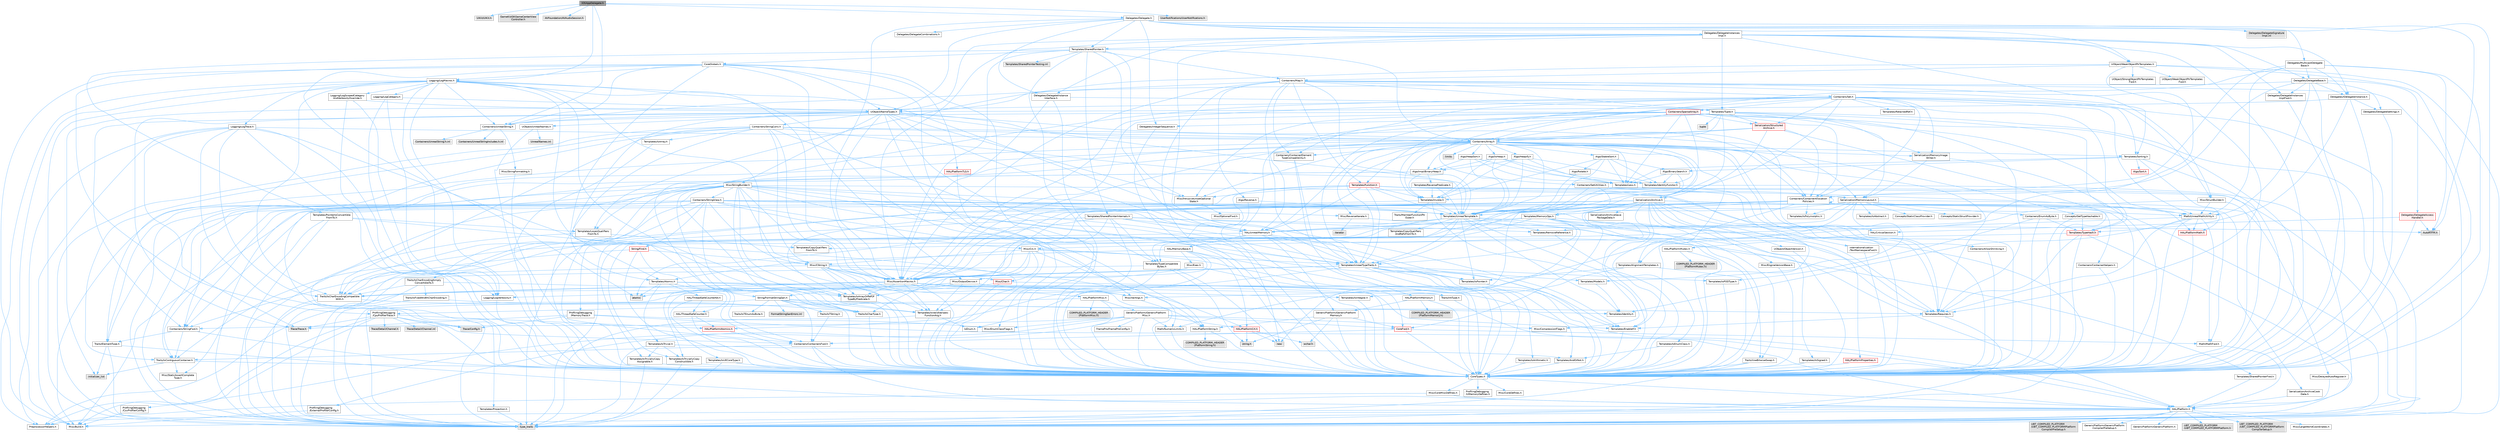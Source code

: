 digraph "IOSAppDelegate.h"
{
 // INTERACTIVE_SVG=YES
 // LATEX_PDF_SIZE
  bgcolor="transparent";
  edge [fontname=Helvetica,fontsize=10,labelfontname=Helvetica,labelfontsize=10];
  node [fontname=Helvetica,fontsize=10,shape=box,height=0.2,width=0.4];
  Node1 [id="Node000001",label="IOSAppDelegate.h",height=0.2,width=0.4,color="gray40", fillcolor="grey60", style="filled", fontcolor="black",tooltip=" "];
  Node1 -> Node2 [id="edge1_Node000001_Node000002",color="steelblue1",style="solid",tooltip=" "];
  Node2 [id="Node000002",label="UIKit/UIKit.h",height=0.2,width=0.4,color="grey60", fillcolor="#E0E0E0", style="filled",tooltip=" "];
  Node1 -> Node3 [id="edge2_Node000001_Node000003",color="steelblue1",style="solid",tooltip=" "];
  Node3 [id="Node000003",label="GameKit/GKGameCenterView\lController.h",height=0.2,width=0.4,color="grey60", fillcolor="#E0E0E0", style="filled",tooltip=" "];
  Node1 -> Node4 [id="edge3_Node000001_Node000004",color="steelblue1",style="solid",tooltip=" "];
  Node4 [id="Node000004",label="AVFoundation/AVAudioSession.h",height=0.2,width=0.4,color="grey60", fillcolor="#E0E0E0", style="filled",tooltip=" "];
  Node1 -> Node5 [id="edge4_Node000001_Node000005",color="steelblue1",style="solid",tooltip=" "];
  Node5 [id="Node000005",label="Delegates/Delegate.h",height=0.2,width=0.4,color="grey40", fillcolor="white", style="filled",URL="$d4/d80/Delegate_8h.html",tooltip=" "];
  Node5 -> Node6 [id="edge5_Node000005_Node000006",color="steelblue1",style="solid",tooltip=" "];
  Node6 [id="Node000006",label="CoreTypes.h",height=0.2,width=0.4,color="grey40", fillcolor="white", style="filled",URL="$dc/dec/CoreTypes_8h.html",tooltip=" "];
  Node6 -> Node7 [id="edge6_Node000006_Node000007",color="steelblue1",style="solid",tooltip=" "];
  Node7 [id="Node000007",label="HAL/Platform.h",height=0.2,width=0.4,color="grey40", fillcolor="white", style="filled",URL="$d9/dd0/Platform_8h.html",tooltip=" "];
  Node7 -> Node8 [id="edge7_Node000007_Node000008",color="steelblue1",style="solid",tooltip=" "];
  Node8 [id="Node000008",label="Misc/Build.h",height=0.2,width=0.4,color="grey40", fillcolor="white", style="filled",URL="$d3/dbb/Build_8h.html",tooltip=" "];
  Node7 -> Node9 [id="edge8_Node000007_Node000009",color="steelblue1",style="solid",tooltip=" "];
  Node9 [id="Node000009",label="Misc/LargeWorldCoordinates.h",height=0.2,width=0.4,color="grey40", fillcolor="white", style="filled",URL="$d2/dcb/LargeWorldCoordinates_8h.html",tooltip=" "];
  Node7 -> Node10 [id="edge9_Node000007_Node000010",color="steelblue1",style="solid",tooltip=" "];
  Node10 [id="Node000010",label="type_traits",height=0.2,width=0.4,color="grey60", fillcolor="#E0E0E0", style="filled",tooltip=" "];
  Node7 -> Node11 [id="edge10_Node000007_Node000011",color="steelblue1",style="solid",tooltip=" "];
  Node11 [id="Node000011",label="PreprocessorHelpers.h",height=0.2,width=0.4,color="grey40", fillcolor="white", style="filled",URL="$db/ddb/PreprocessorHelpers_8h.html",tooltip=" "];
  Node7 -> Node12 [id="edge11_Node000007_Node000012",color="steelblue1",style="solid",tooltip=" "];
  Node12 [id="Node000012",label="UBT_COMPILED_PLATFORM\l/UBT_COMPILED_PLATFORMPlatform\lCompilerPreSetup.h",height=0.2,width=0.4,color="grey60", fillcolor="#E0E0E0", style="filled",tooltip=" "];
  Node7 -> Node13 [id="edge12_Node000007_Node000013",color="steelblue1",style="solid",tooltip=" "];
  Node13 [id="Node000013",label="GenericPlatform/GenericPlatform\lCompilerPreSetup.h",height=0.2,width=0.4,color="grey40", fillcolor="white", style="filled",URL="$d9/dc8/GenericPlatformCompilerPreSetup_8h.html",tooltip=" "];
  Node7 -> Node14 [id="edge13_Node000007_Node000014",color="steelblue1",style="solid",tooltip=" "];
  Node14 [id="Node000014",label="GenericPlatform/GenericPlatform.h",height=0.2,width=0.4,color="grey40", fillcolor="white", style="filled",URL="$d6/d84/GenericPlatform_8h.html",tooltip=" "];
  Node7 -> Node15 [id="edge14_Node000007_Node000015",color="steelblue1",style="solid",tooltip=" "];
  Node15 [id="Node000015",label="UBT_COMPILED_PLATFORM\l/UBT_COMPILED_PLATFORMPlatform.h",height=0.2,width=0.4,color="grey60", fillcolor="#E0E0E0", style="filled",tooltip=" "];
  Node7 -> Node16 [id="edge15_Node000007_Node000016",color="steelblue1",style="solid",tooltip=" "];
  Node16 [id="Node000016",label="UBT_COMPILED_PLATFORM\l/UBT_COMPILED_PLATFORMPlatform\lCompilerSetup.h",height=0.2,width=0.4,color="grey60", fillcolor="#E0E0E0", style="filled",tooltip=" "];
  Node6 -> Node17 [id="edge16_Node000006_Node000017",color="steelblue1",style="solid",tooltip=" "];
  Node17 [id="Node000017",label="ProfilingDebugging\l/UMemoryDefines.h",height=0.2,width=0.4,color="grey40", fillcolor="white", style="filled",URL="$d2/da2/UMemoryDefines_8h.html",tooltip=" "];
  Node6 -> Node18 [id="edge17_Node000006_Node000018",color="steelblue1",style="solid",tooltip=" "];
  Node18 [id="Node000018",label="Misc/CoreMiscDefines.h",height=0.2,width=0.4,color="grey40", fillcolor="white", style="filled",URL="$da/d38/CoreMiscDefines_8h.html",tooltip=" "];
  Node18 -> Node7 [id="edge18_Node000018_Node000007",color="steelblue1",style="solid",tooltip=" "];
  Node18 -> Node11 [id="edge19_Node000018_Node000011",color="steelblue1",style="solid",tooltip=" "];
  Node6 -> Node19 [id="edge20_Node000006_Node000019",color="steelblue1",style="solid",tooltip=" "];
  Node19 [id="Node000019",label="Misc/CoreDefines.h",height=0.2,width=0.4,color="grey40", fillcolor="white", style="filled",URL="$d3/dd2/CoreDefines_8h.html",tooltip=" "];
  Node5 -> Node20 [id="edge21_Node000005_Node000020",color="steelblue1",style="solid",tooltip=" "];
  Node20 [id="Node000020",label="Misc/AssertionMacros.h",height=0.2,width=0.4,color="grey40", fillcolor="white", style="filled",URL="$d0/dfa/AssertionMacros_8h.html",tooltip=" "];
  Node20 -> Node6 [id="edge22_Node000020_Node000006",color="steelblue1",style="solid",tooltip=" "];
  Node20 -> Node7 [id="edge23_Node000020_Node000007",color="steelblue1",style="solid",tooltip=" "];
  Node20 -> Node21 [id="edge24_Node000020_Node000021",color="steelblue1",style="solid",tooltip=" "];
  Node21 [id="Node000021",label="HAL/PlatformMisc.h",height=0.2,width=0.4,color="grey40", fillcolor="white", style="filled",URL="$d0/df5/PlatformMisc_8h.html",tooltip=" "];
  Node21 -> Node6 [id="edge25_Node000021_Node000006",color="steelblue1",style="solid",tooltip=" "];
  Node21 -> Node22 [id="edge26_Node000021_Node000022",color="steelblue1",style="solid",tooltip=" "];
  Node22 [id="Node000022",label="GenericPlatform/GenericPlatform\lMisc.h",height=0.2,width=0.4,color="grey40", fillcolor="white", style="filled",URL="$db/d9a/GenericPlatformMisc_8h.html",tooltip=" "];
  Node22 -> Node23 [id="edge27_Node000022_Node000023",color="steelblue1",style="solid",tooltip=" "];
  Node23 [id="Node000023",label="Containers/StringFwd.h",height=0.2,width=0.4,color="grey40", fillcolor="white", style="filled",URL="$df/d37/StringFwd_8h.html",tooltip=" "];
  Node23 -> Node6 [id="edge28_Node000023_Node000006",color="steelblue1",style="solid",tooltip=" "];
  Node23 -> Node24 [id="edge29_Node000023_Node000024",color="steelblue1",style="solid",tooltip=" "];
  Node24 [id="Node000024",label="Traits/ElementType.h",height=0.2,width=0.4,color="grey40", fillcolor="white", style="filled",URL="$d5/d4f/ElementType_8h.html",tooltip=" "];
  Node24 -> Node7 [id="edge30_Node000024_Node000007",color="steelblue1",style="solid",tooltip=" "];
  Node24 -> Node25 [id="edge31_Node000024_Node000025",color="steelblue1",style="solid",tooltip=" "];
  Node25 [id="Node000025",label="initializer_list",height=0.2,width=0.4,color="grey60", fillcolor="#E0E0E0", style="filled",tooltip=" "];
  Node24 -> Node10 [id="edge32_Node000024_Node000010",color="steelblue1",style="solid",tooltip=" "];
  Node23 -> Node26 [id="edge33_Node000023_Node000026",color="steelblue1",style="solid",tooltip=" "];
  Node26 [id="Node000026",label="Traits/IsContiguousContainer.h",height=0.2,width=0.4,color="grey40", fillcolor="white", style="filled",URL="$d5/d3c/IsContiguousContainer_8h.html",tooltip=" "];
  Node26 -> Node6 [id="edge34_Node000026_Node000006",color="steelblue1",style="solid",tooltip=" "];
  Node26 -> Node27 [id="edge35_Node000026_Node000027",color="steelblue1",style="solid",tooltip=" "];
  Node27 [id="Node000027",label="Misc/StaticAssertComplete\lType.h",height=0.2,width=0.4,color="grey40", fillcolor="white", style="filled",URL="$d5/d4e/StaticAssertCompleteType_8h.html",tooltip=" "];
  Node26 -> Node25 [id="edge36_Node000026_Node000025",color="steelblue1",style="solid",tooltip=" "];
  Node22 -> Node28 [id="edge37_Node000022_Node000028",color="steelblue1",style="solid",tooltip=" "];
  Node28 [id="Node000028",label="CoreFwd.h",height=0.2,width=0.4,color="red", fillcolor="#FFF0F0", style="filled",URL="$d1/d1e/CoreFwd_8h.html",tooltip=" "];
  Node28 -> Node6 [id="edge38_Node000028_Node000006",color="steelblue1",style="solid",tooltip=" "];
  Node28 -> Node29 [id="edge39_Node000028_Node000029",color="steelblue1",style="solid",tooltip=" "];
  Node29 [id="Node000029",label="Containers/ContainersFwd.h",height=0.2,width=0.4,color="grey40", fillcolor="white", style="filled",URL="$d4/d0a/ContainersFwd_8h.html",tooltip=" "];
  Node29 -> Node7 [id="edge40_Node000029_Node000007",color="steelblue1",style="solid",tooltip=" "];
  Node29 -> Node6 [id="edge41_Node000029_Node000006",color="steelblue1",style="solid",tooltip=" "];
  Node29 -> Node26 [id="edge42_Node000029_Node000026",color="steelblue1",style="solid",tooltip=" "];
  Node28 -> Node30 [id="edge43_Node000028_Node000030",color="steelblue1",style="solid",tooltip=" "];
  Node30 [id="Node000030",label="Math/MathFwd.h",height=0.2,width=0.4,color="grey40", fillcolor="white", style="filled",URL="$d2/d10/MathFwd_8h.html",tooltip=" "];
  Node30 -> Node7 [id="edge44_Node000030_Node000007",color="steelblue1",style="solid",tooltip=" "];
  Node22 -> Node6 [id="edge45_Node000022_Node000006",color="steelblue1",style="solid",tooltip=" "];
  Node22 -> Node32 [id="edge46_Node000022_Node000032",color="steelblue1",style="solid",tooltip=" "];
  Node32 [id="Node000032",label="FramePro/FrameProConfig.h",height=0.2,width=0.4,color="grey40", fillcolor="white", style="filled",URL="$d7/d90/FrameProConfig_8h.html",tooltip=" "];
  Node22 -> Node33 [id="edge47_Node000022_Node000033",color="steelblue1",style="solid",tooltip=" "];
  Node33 [id="Node000033",label="HAL/PlatformCrt.h",height=0.2,width=0.4,color="red", fillcolor="#FFF0F0", style="filled",URL="$d8/d75/PlatformCrt_8h.html",tooltip=" "];
  Node33 -> Node34 [id="edge48_Node000033_Node000034",color="steelblue1",style="solid",tooltip=" "];
  Node34 [id="Node000034",label="new",height=0.2,width=0.4,color="grey60", fillcolor="#E0E0E0", style="filled",tooltip=" "];
  Node33 -> Node35 [id="edge49_Node000033_Node000035",color="steelblue1",style="solid",tooltip=" "];
  Node35 [id="Node000035",label="wchar.h",height=0.2,width=0.4,color="grey60", fillcolor="#E0E0E0", style="filled",tooltip=" "];
  Node33 -> Node42 [id="edge50_Node000033_Node000042",color="steelblue1",style="solid",tooltip=" "];
  Node42 [id="Node000042",label="string.h",height=0.2,width=0.4,color="grey60", fillcolor="#E0E0E0", style="filled",tooltip=" "];
  Node22 -> Node43 [id="edge51_Node000022_Node000043",color="steelblue1",style="solid",tooltip=" "];
  Node43 [id="Node000043",label="Math/NumericLimits.h",height=0.2,width=0.4,color="grey40", fillcolor="white", style="filled",URL="$df/d1b/NumericLimits_8h.html",tooltip=" "];
  Node43 -> Node6 [id="edge52_Node000043_Node000006",color="steelblue1",style="solid",tooltip=" "];
  Node22 -> Node44 [id="edge53_Node000022_Node000044",color="steelblue1",style="solid",tooltip=" "];
  Node44 [id="Node000044",label="Misc/CompressionFlags.h",height=0.2,width=0.4,color="grey40", fillcolor="white", style="filled",URL="$d9/d76/CompressionFlags_8h.html",tooltip=" "];
  Node22 -> Node45 [id="edge54_Node000022_Node000045",color="steelblue1",style="solid",tooltip=" "];
  Node45 [id="Node000045",label="Misc/EnumClassFlags.h",height=0.2,width=0.4,color="grey40", fillcolor="white", style="filled",URL="$d8/de7/EnumClassFlags_8h.html",tooltip=" "];
  Node22 -> Node46 [id="edge55_Node000022_Node000046",color="steelblue1",style="solid",tooltip=" "];
  Node46 [id="Node000046",label="ProfilingDebugging\l/CsvProfilerConfig.h",height=0.2,width=0.4,color="grey40", fillcolor="white", style="filled",URL="$d3/d88/CsvProfilerConfig_8h.html",tooltip=" "];
  Node46 -> Node8 [id="edge56_Node000046_Node000008",color="steelblue1",style="solid",tooltip=" "];
  Node22 -> Node47 [id="edge57_Node000022_Node000047",color="steelblue1",style="solid",tooltip=" "];
  Node47 [id="Node000047",label="ProfilingDebugging\l/ExternalProfilerConfig.h",height=0.2,width=0.4,color="grey40", fillcolor="white", style="filled",URL="$d3/dbb/ExternalProfilerConfig_8h.html",tooltip=" "];
  Node47 -> Node8 [id="edge58_Node000047_Node000008",color="steelblue1",style="solid",tooltip=" "];
  Node21 -> Node48 [id="edge59_Node000021_Node000048",color="steelblue1",style="solid",tooltip=" "];
  Node48 [id="Node000048",label="COMPILED_PLATFORM_HEADER\l(PlatformMisc.h)",height=0.2,width=0.4,color="grey60", fillcolor="#E0E0E0", style="filled",tooltip=" "];
  Node21 -> Node49 [id="edge60_Node000021_Node000049",color="steelblue1",style="solid",tooltip=" "];
  Node49 [id="Node000049",label="ProfilingDebugging\l/CpuProfilerTrace.h",height=0.2,width=0.4,color="grey40", fillcolor="white", style="filled",URL="$da/dcb/CpuProfilerTrace_8h.html",tooltip=" "];
  Node49 -> Node6 [id="edge61_Node000049_Node000006",color="steelblue1",style="solid",tooltip=" "];
  Node49 -> Node29 [id="edge62_Node000049_Node000029",color="steelblue1",style="solid",tooltip=" "];
  Node49 -> Node50 [id="edge63_Node000049_Node000050",color="steelblue1",style="solid",tooltip=" "];
  Node50 [id="Node000050",label="HAL/PlatformAtomics.h",height=0.2,width=0.4,color="red", fillcolor="#FFF0F0", style="filled",URL="$d3/d36/PlatformAtomics_8h.html",tooltip=" "];
  Node50 -> Node6 [id="edge64_Node000050_Node000006",color="steelblue1",style="solid",tooltip=" "];
  Node49 -> Node11 [id="edge65_Node000049_Node000011",color="steelblue1",style="solid",tooltip=" "];
  Node49 -> Node8 [id="edge66_Node000049_Node000008",color="steelblue1",style="solid",tooltip=" "];
  Node49 -> Node53 [id="edge67_Node000049_Node000053",color="steelblue1",style="solid",tooltip=" "];
  Node53 [id="Node000053",label="Trace/Config.h",height=0.2,width=0.4,color="grey60", fillcolor="#E0E0E0", style="filled",tooltip=" "];
  Node49 -> Node54 [id="edge68_Node000049_Node000054",color="steelblue1",style="solid",tooltip=" "];
  Node54 [id="Node000054",label="Trace/Detail/Channel.h",height=0.2,width=0.4,color="grey60", fillcolor="#E0E0E0", style="filled",tooltip=" "];
  Node49 -> Node55 [id="edge69_Node000049_Node000055",color="steelblue1",style="solid",tooltip=" "];
  Node55 [id="Node000055",label="Trace/Detail/Channel.inl",height=0.2,width=0.4,color="grey60", fillcolor="#E0E0E0", style="filled",tooltip=" "];
  Node49 -> Node56 [id="edge70_Node000049_Node000056",color="steelblue1",style="solid",tooltip=" "];
  Node56 [id="Node000056",label="Trace/Trace.h",height=0.2,width=0.4,color="grey60", fillcolor="#E0E0E0", style="filled",tooltip=" "];
  Node20 -> Node11 [id="edge71_Node000020_Node000011",color="steelblue1",style="solid",tooltip=" "];
  Node20 -> Node57 [id="edge72_Node000020_Node000057",color="steelblue1",style="solid",tooltip=" "];
  Node57 [id="Node000057",label="Templates/EnableIf.h",height=0.2,width=0.4,color="grey40", fillcolor="white", style="filled",URL="$d7/d60/EnableIf_8h.html",tooltip=" "];
  Node57 -> Node6 [id="edge73_Node000057_Node000006",color="steelblue1",style="solid",tooltip=" "];
  Node20 -> Node58 [id="edge74_Node000020_Node000058",color="steelblue1",style="solid",tooltip=" "];
  Node58 [id="Node000058",label="Templates/IsArrayOrRefOf\lTypeByPredicate.h",height=0.2,width=0.4,color="grey40", fillcolor="white", style="filled",URL="$d6/da1/IsArrayOrRefOfTypeByPredicate_8h.html",tooltip=" "];
  Node58 -> Node6 [id="edge75_Node000058_Node000006",color="steelblue1",style="solid",tooltip=" "];
  Node20 -> Node59 [id="edge76_Node000020_Node000059",color="steelblue1",style="solid",tooltip=" "];
  Node59 [id="Node000059",label="Templates/IsValidVariadic\lFunctionArg.h",height=0.2,width=0.4,color="grey40", fillcolor="white", style="filled",URL="$d0/dc8/IsValidVariadicFunctionArg_8h.html",tooltip=" "];
  Node59 -> Node6 [id="edge77_Node000059_Node000006",color="steelblue1",style="solid",tooltip=" "];
  Node59 -> Node60 [id="edge78_Node000059_Node000060",color="steelblue1",style="solid",tooltip=" "];
  Node60 [id="Node000060",label="IsEnum.h",height=0.2,width=0.4,color="grey40", fillcolor="white", style="filled",URL="$d4/de5/IsEnum_8h.html",tooltip=" "];
  Node59 -> Node10 [id="edge79_Node000059_Node000010",color="steelblue1",style="solid",tooltip=" "];
  Node20 -> Node61 [id="edge80_Node000020_Node000061",color="steelblue1",style="solid",tooltip=" "];
  Node61 [id="Node000061",label="Traits/IsCharEncodingCompatible\lWith.h",height=0.2,width=0.4,color="grey40", fillcolor="white", style="filled",URL="$df/dd1/IsCharEncodingCompatibleWith_8h.html",tooltip=" "];
  Node61 -> Node10 [id="edge81_Node000061_Node000010",color="steelblue1",style="solid",tooltip=" "];
  Node61 -> Node62 [id="edge82_Node000061_Node000062",color="steelblue1",style="solid",tooltip=" "];
  Node62 [id="Node000062",label="Traits/IsCharType.h",height=0.2,width=0.4,color="grey40", fillcolor="white", style="filled",URL="$db/d51/IsCharType_8h.html",tooltip=" "];
  Node62 -> Node6 [id="edge83_Node000062_Node000006",color="steelblue1",style="solid",tooltip=" "];
  Node20 -> Node63 [id="edge84_Node000020_Node000063",color="steelblue1",style="solid",tooltip=" "];
  Node63 [id="Node000063",label="Misc/VarArgs.h",height=0.2,width=0.4,color="grey40", fillcolor="white", style="filled",URL="$d5/d6f/VarArgs_8h.html",tooltip=" "];
  Node63 -> Node6 [id="edge85_Node000063_Node000006",color="steelblue1",style="solid",tooltip=" "];
  Node20 -> Node64 [id="edge86_Node000020_Node000064",color="steelblue1",style="solid",tooltip=" "];
  Node64 [id="Node000064",label="String/FormatStringSan.h",height=0.2,width=0.4,color="grey40", fillcolor="white", style="filled",URL="$d3/d8b/FormatStringSan_8h.html",tooltip=" "];
  Node64 -> Node10 [id="edge87_Node000064_Node000010",color="steelblue1",style="solid",tooltip=" "];
  Node64 -> Node6 [id="edge88_Node000064_Node000006",color="steelblue1",style="solid",tooltip=" "];
  Node64 -> Node65 [id="edge89_Node000064_Node000065",color="steelblue1",style="solid",tooltip=" "];
  Node65 [id="Node000065",label="Templates/Requires.h",height=0.2,width=0.4,color="grey40", fillcolor="white", style="filled",URL="$dc/d96/Requires_8h.html",tooltip=" "];
  Node65 -> Node57 [id="edge90_Node000065_Node000057",color="steelblue1",style="solid",tooltip=" "];
  Node65 -> Node10 [id="edge91_Node000065_Node000010",color="steelblue1",style="solid",tooltip=" "];
  Node64 -> Node66 [id="edge92_Node000064_Node000066",color="steelblue1",style="solid",tooltip=" "];
  Node66 [id="Node000066",label="Templates/Identity.h",height=0.2,width=0.4,color="grey40", fillcolor="white", style="filled",URL="$d0/dd5/Identity_8h.html",tooltip=" "];
  Node64 -> Node59 [id="edge93_Node000064_Node000059",color="steelblue1",style="solid",tooltip=" "];
  Node64 -> Node62 [id="edge94_Node000064_Node000062",color="steelblue1",style="solid",tooltip=" "];
  Node64 -> Node67 [id="edge95_Node000064_Node000067",color="steelblue1",style="solid",tooltip=" "];
  Node67 [id="Node000067",label="Traits/IsTEnumAsByte.h",height=0.2,width=0.4,color="grey40", fillcolor="white", style="filled",URL="$d1/de6/IsTEnumAsByte_8h.html",tooltip=" "];
  Node64 -> Node68 [id="edge96_Node000064_Node000068",color="steelblue1",style="solid",tooltip=" "];
  Node68 [id="Node000068",label="Traits/IsTString.h",height=0.2,width=0.4,color="grey40", fillcolor="white", style="filled",URL="$d0/df8/IsTString_8h.html",tooltip=" "];
  Node68 -> Node29 [id="edge97_Node000068_Node000029",color="steelblue1",style="solid",tooltip=" "];
  Node64 -> Node29 [id="edge98_Node000064_Node000029",color="steelblue1",style="solid",tooltip=" "];
  Node64 -> Node69 [id="edge99_Node000064_Node000069",color="steelblue1",style="solid",tooltip=" "];
  Node69 [id="Node000069",label="FormatStringSanErrors.inl",height=0.2,width=0.4,color="grey60", fillcolor="#E0E0E0", style="filled",tooltip=" "];
  Node20 -> Node70 [id="edge100_Node000020_Node000070",color="steelblue1",style="solid",tooltip=" "];
  Node70 [id="Node000070",label="atomic",height=0.2,width=0.4,color="grey60", fillcolor="#E0E0E0", style="filled",tooltip=" "];
  Node5 -> Node71 [id="edge101_Node000005_Node000071",color="steelblue1",style="solid",tooltip=" "];
  Node71 [id="Node000071",label="UObject/NameTypes.h",height=0.2,width=0.4,color="grey40", fillcolor="white", style="filled",URL="$d6/d35/NameTypes_8h.html",tooltip=" "];
  Node71 -> Node6 [id="edge102_Node000071_Node000006",color="steelblue1",style="solid",tooltip=" "];
  Node71 -> Node20 [id="edge103_Node000071_Node000020",color="steelblue1",style="solid",tooltip=" "];
  Node71 -> Node72 [id="edge104_Node000071_Node000072",color="steelblue1",style="solid",tooltip=" "];
  Node72 [id="Node000072",label="HAL/UnrealMemory.h",height=0.2,width=0.4,color="grey40", fillcolor="white", style="filled",URL="$d9/d96/UnrealMemory_8h.html",tooltip=" "];
  Node72 -> Node6 [id="edge105_Node000072_Node000006",color="steelblue1",style="solid",tooltip=" "];
  Node72 -> Node73 [id="edge106_Node000072_Node000073",color="steelblue1",style="solid",tooltip=" "];
  Node73 [id="Node000073",label="GenericPlatform/GenericPlatform\lMemory.h",height=0.2,width=0.4,color="grey40", fillcolor="white", style="filled",URL="$dd/d22/GenericPlatformMemory_8h.html",tooltip=" "];
  Node73 -> Node28 [id="edge107_Node000073_Node000028",color="steelblue1",style="solid",tooltip=" "];
  Node73 -> Node6 [id="edge108_Node000073_Node000006",color="steelblue1",style="solid",tooltip=" "];
  Node73 -> Node74 [id="edge109_Node000073_Node000074",color="steelblue1",style="solid",tooltip=" "];
  Node74 [id="Node000074",label="HAL/PlatformString.h",height=0.2,width=0.4,color="grey40", fillcolor="white", style="filled",URL="$db/db5/PlatformString_8h.html",tooltip=" "];
  Node74 -> Node6 [id="edge110_Node000074_Node000006",color="steelblue1",style="solid",tooltip=" "];
  Node74 -> Node75 [id="edge111_Node000074_Node000075",color="steelblue1",style="solid",tooltip=" "];
  Node75 [id="Node000075",label="COMPILED_PLATFORM_HEADER\l(PlatformString.h)",height=0.2,width=0.4,color="grey60", fillcolor="#E0E0E0", style="filled",tooltip=" "];
  Node73 -> Node42 [id="edge112_Node000073_Node000042",color="steelblue1",style="solid",tooltip=" "];
  Node73 -> Node35 [id="edge113_Node000073_Node000035",color="steelblue1",style="solid",tooltip=" "];
  Node72 -> Node76 [id="edge114_Node000072_Node000076",color="steelblue1",style="solid",tooltip=" "];
  Node76 [id="Node000076",label="HAL/MemoryBase.h",height=0.2,width=0.4,color="grey40", fillcolor="white", style="filled",URL="$d6/d9f/MemoryBase_8h.html",tooltip=" "];
  Node76 -> Node6 [id="edge115_Node000076_Node000006",color="steelblue1",style="solid",tooltip=" "];
  Node76 -> Node50 [id="edge116_Node000076_Node000050",color="steelblue1",style="solid",tooltip=" "];
  Node76 -> Node33 [id="edge117_Node000076_Node000033",color="steelblue1",style="solid",tooltip=" "];
  Node76 -> Node77 [id="edge118_Node000076_Node000077",color="steelblue1",style="solid",tooltip=" "];
  Node77 [id="Node000077",label="Misc/Exec.h",height=0.2,width=0.4,color="grey40", fillcolor="white", style="filled",URL="$de/ddb/Exec_8h.html",tooltip=" "];
  Node77 -> Node6 [id="edge119_Node000077_Node000006",color="steelblue1",style="solid",tooltip=" "];
  Node77 -> Node20 [id="edge120_Node000077_Node000020",color="steelblue1",style="solid",tooltip=" "];
  Node76 -> Node78 [id="edge121_Node000076_Node000078",color="steelblue1",style="solid",tooltip=" "];
  Node78 [id="Node000078",label="Misc/OutputDevice.h",height=0.2,width=0.4,color="grey40", fillcolor="white", style="filled",URL="$d7/d32/OutputDevice_8h.html",tooltip=" "];
  Node78 -> Node28 [id="edge122_Node000078_Node000028",color="steelblue1",style="solid",tooltip=" "];
  Node78 -> Node6 [id="edge123_Node000078_Node000006",color="steelblue1",style="solid",tooltip=" "];
  Node78 -> Node79 [id="edge124_Node000078_Node000079",color="steelblue1",style="solid",tooltip=" "];
  Node79 [id="Node000079",label="Logging/LogVerbosity.h",height=0.2,width=0.4,color="grey40", fillcolor="white", style="filled",URL="$d2/d8f/LogVerbosity_8h.html",tooltip=" "];
  Node79 -> Node6 [id="edge125_Node000079_Node000006",color="steelblue1",style="solid",tooltip=" "];
  Node78 -> Node63 [id="edge126_Node000078_Node000063",color="steelblue1",style="solid",tooltip=" "];
  Node78 -> Node58 [id="edge127_Node000078_Node000058",color="steelblue1",style="solid",tooltip=" "];
  Node78 -> Node59 [id="edge128_Node000078_Node000059",color="steelblue1",style="solid",tooltip=" "];
  Node78 -> Node61 [id="edge129_Node000078_Node000061",color="steelblue1",style="solid",tooltip=" "];
  Node76 -> Node80 [id="edge130_Node000076_Node000080",color="steelblue1",style="solid",tooltip=" "];
  Node80 [id="Node000080",label="Templates/Atomic.h",height=0.2,width=0.4,color="grey40", fillcolor="white", style="filled",URL="$d3/d91/Atomic_8h.html",tooltip=" "];
  Node80 -> Node81 [id="edge131_Node000080_Node000081",color="steelblue1",style="solid",tooltip=" "];
  Node81 [id="Node000081",label="HAL/ThreadSafeCounter.h",height=0.2,width=0.4,color="grey40", fillcolor="white", style="filled",URL="$dc/dc9/ThreadSafeCounter_8h.html",tooltip=" "];
  Node81 -> Node6 [id="edge132_Node000081_Node000006",color="steelblue1",style="solid",tooltip=" "];
  Node81 -> Node50 [id="edge133_Node000081_Node000050",color="steelblue1",style="solid",tooltip=" "];
  Node80 -> Node82 [id="edge134_Node000080_Node000082",color="steelblue1",style="solid",tooltip=" "];
  Node82 [id="Node000082",label="HAL/ThreadSafeCounter64.h",height=0.2,width=0.4,color="grey40", fillcolor="white", style="filled",URL="$d0/d12/ThreadSafeCounter64_8h.html",tooltip=" "];
  Node82 -> Node6 [id="edge135_Node000082_Node000006",color="steelblue1",style="solid",tooltip=" "];
  Node82 -> Node81 [id="edge136_Node000082_Node000081",color="steelblue1",style="solid",tooltip=" "];
  Node80 -> Node83 [id="edge137_Node000080_Node000083",color="steelblue1",style="solid",tooltip=" "];
  Node83 [id="Node000083",label="Templates/IsIntegral.h",height=0.2,width=0.4,color="grey40", fillcolor="white", style="filled",URL="$da/d64/IsIntegral_8h.html",tooltip=" "];
  Node83 -> Node6 [id="edge138_Node000083_Node000006",color="steelblue1",style="solid",tooltip=" "];
  Node80 -> Node84 [id="edge139_Node000080_Node000084",color="steelblue1",style="solid",tooltip=" "];
  Node84 [id="Node000084",label="Templates/IsTrivial.h",height=0.2,width=0.4,color="grey40", fillcolor="white", style="filled",URL="$da/d4c/IsTrivial_8h.html",tooltip=" "];
  Node84 -> Node85 [id="edge140_Node000084_Node000085",color="steelblue1",style="solid",tooltip=" "];
  Node85 [id="Node000085",label="Templates/AndOrNot.h",height=0.2,width=0.4,color="grey40", fillcolor="white", style="filled",URL="$db/d0a/AndOrNot_8h.html",tooltip=" "];
  Node85 -> Node6 [id="edge141_Node000085_Node000006",color="steelblue1",style="solid",tooltip=" "];
  Node84 -> Node86 [id="edge142_Node000084_Node000086",color="steelblue1",style="solid",tooltip=" "];
  Node86 [id="Node000086",label="Templates/IsTriviallyCopy\lConstructible.h",height=0.2,width=0.4,color="grey40", fillcolor="white", style="filled",URL="$d3/d78/IsTriviallyCopyConstructible_8h.html",tooltip=" "];
  Node86 -> Node6 [id="edge143_Node000086_Node000006",color="steelblue1",style="solid",tooltip=" "];
  Node86 -> Node10 [id="edge144_Node000086_Node000010",color="steelblue1",style="solid",tooltip=" "];
  Node84 -> Node87 [id="edge145_Node000084_Node000087",color="steelblue1",style="solid",tooltip=" "];
  Node87 [id="Node000087",label="Templates/IsTriviallyCopy\lAssignable.h",height=0.2,width=0.4,color="grey40", fillcolor="white", style="filled",URL="$d2/df2/IsTriviallyCopyAssignable_8h.html",tooltip=" "];
  Node87 -> Node6 [id="edge146_Node000087_Node000006",color="steelblue1",style="solid",tooltip=" "];
  Node87 -> Node10 [id="edge147_Node000087_Node000010",color="steelblue1",style="solid",tooltip=" "];
  Node84 -> Node10 [id="edge148_Node000084_Node000010",color="steelblue1",style="solid",tooltip=" "];
  Node80 -> Node88 [id="edge149_Node000080_Node000088",color="steelblue1",style="solid",tooltip=" "];
  Node88 [id="Node000088",label="Traits/IntType.h",height=0.2,width=0.4,color="grey40", fillcolor="white", style="filled",URL="$d7/deb/IntType_8h.html",tooltip=" "];
  Node88 -> Node7 [id="edge150_Node000088_Node000007",color="steelblue1",style="solid",tooltip=" "];
  Node80 -> Node70 [id="edge151_Node000080_Node000070",color="steelblue1",style="solid",tooltip=" "];
  Node72 -> Node89 [id="edge152_Node000072_Node000089",color="steelblue1",style="solid",tooltip=" "];
  Node89 [id="Node000089",label="HAL/PlatformMemory.h",height=0.2,width=0.4,color="grey40", fillcolor="white", style="filled",URL="$de/d68/PlatformMemory_8h.html",tooltip=" "];
  Node89 -> Node6 [id="edge153_Node000089_Node000006",color="steelblue1",style="solid",tooltip=" "];
  Node89 -> Node73 [id="edge154_Node000089_Node000073",color="steelblue1",style="solid",tooltip=" "];
  Node89 -> Node90 [id="edge155_Node000089_Node000090",color="steelblue1",style="solid",tooltip=" "];
  Node90 [id="Node000090",label="COMPILED_PLATFORM_HEADER\l(PlatformMemory.h)",height=0.2,width=0.4,color="grey60", fillcolor="#E0E0E0", style="filled",tooltip=" "];
  Node72 -> Node91 [id="edge156_Node000072_Node000091",color="steelblue1",style="solid",tooltip=" "];
  Node91 [id="Node000091",label="ProfilingDebugging\l/MemoryTrace.h",height=0.2,width=0.4,color="grey40", fillcolor="white", style="filled",URL="$da/dd7/MemoryTrace_8h.html",tooltip=" "];
  Node91 -> Node7 [id="edge157_Node000091_Node000007",color="steelblue1",style="solid",tooltip=" "];
  Node91 -> Node45 [id="edge158_Node000091_Node000045",color="steelblue1",style="solid",tooltip=" "];
  Node91 -> Node53 [id="edge159_Node000091_Node000053",color="steelblue1",style="solid",tooltip=" "];
  Node91 -> Node56 [id="edge160_Node000091_Node000056",color="steelblue1",style="solid",tooltip=" "];
  Node72 -> Node92 [id="edge161_Node000072_Node000092",color="steelblue1",style="solid",tooltip=" "];
  Node92 [id="Node000092",label="Templates/IsPointer.h",height=0.2,width=0.4,color="grey40", fillcolor="white", style="filled",URL="$d7/d05/IsPointer_8h.html",tooltip=" "];
  Node92 -> Node6 [id="edge162_Node000092_Node000006",color="steelblue1",style="solid",tooltip=" "];
  Node71 -> Node93 [id="edge163_Node000071_Node000093",color="steelblue1",style="solid",tooltip=" "];
  Node93 [id="Node000093",label="Templates/UnrealTypeTraits.h",height=0.2,width=0.4,color="grey40", fillcolor="white", style="filled",URL="$d2/d2d/UnrealTypeTraits_8h.html",tooltip=" "];
  Node93 -> Node6 [id="edge164_Node000093_Node000006",color="steelblue1",style="solid",tooltip=" "];
  Node93 -> Node92 [id="edge165_Node000093_Node000092",color="steelblue1",style="solid",tooltip=" "];
  Node93 -> Node20 [id="edge166_Node000093_Node000020",color="steelblue1",style="solid",tooltip=" "];
  Node93 -> Node85 [id="edge167_Node000093_Node000085",color="steelblue1",style="solid",tooltip=" "];
  Node93 -> Node57 [id="edge168_Node000093_Node000057",color="steelblue1",style="solid",tooltip=" "];
  Node93 -> Node94 [id="edge169_Node000093_Node000094",color="steelblue1",style="solid",tooltip=" "];
  Node94 [id="Node000094",label="Templates/IsArithmetic.h",height=0.2,width=0.4,color="grey40", fillcolor="white", style="filled",URL="$d2/d5d/IsArithmetic_8h.html",tooltip=" "];
  Node94 -> Node6 [id="edge170_Node000094_Node000006",color="steelblue1",style="solid",tooltip=" "];
  Node93 -> Node60 [id="edge171_Node000093_Node000060",color="steelblue1",style="solid",tooltip=" "];
  Node93 -> Node95 [id="edge172_Node000093_Node000095",color="steelblue1",style="solid",tooltip=" "];
  Node95 [id="Node000095",label="Templates/Models.h",height=0.2,width=0.4,color="grey40", fillcolor="white", style="filled",URL="$d3/d0c/Models_8h.html",tooltip=" "];
  Node95 -> Node66 [id="edge173_Node000095_Node000066",color="steelblue1",style="solid",tooltip=" "];
  Node93 -> Node96 [id="edge174_Node000093_Node000096",color="steelblue1",style="solid",tooltip=" "];
  Node96 [id="Node000096",label="Templates/IsPODType.h",height=0.2,width=0.4,color="grey40", fillcolor="white", style="filled",URL="$d7/db1/IsPODType_8h.html",tooltip=" "];
  Node96 -> Node6 [id="edge175_Node000096_Node000006",color="steelblue1",style="solid",tooltip=" "];
  Node93 -> Node97 [id="edge176_Node000093_Node000097",color="steelblue1",style="solid",tooltip=" "];
  Node97 [id="Node000097",label="Templates/IsUECoreType.h",height=0.2,width=0.4,color="grey40", fillcolor="white", style="filled",URL="$d1/db8/IsUECoreType_8h.html",tooltip=" "];
  Node97 -> Node6 [id="edge177_Node000097_Node000006",color="steelblue1",style="solid",tooltip=" "];
  Node97 -> Node10 [id="edge178_Node000097_Node000010",color="steelblue1",style="solid",tooltip=" "];
  Node93 -> Node86 [id="edge179_Node000093_Node000086",color="steelblue1",style="solid",tooltip=" "];
  Node71 -> Node98 [id="edge180_Node000071_Node000098",color="steelblue1",style="solid",tooltip=" "];
  Node98 [id="Node000098",label="Templates/UnrealTemplate.h",height=0.2,width=0.4,color="grey40", fillcolor="white", style="filled",URL="$d4/d24/UnrealTemplate_8h.html",tooltip=" "];
  Node98 -> Node6 [id="edge181_Node000098_Node000006",color="steelblue1",style="solid",tooltip=" "];
  Node98 -> Node92 [id="edge182_Node000098_Node000092",color="steelblue1",style="solid",tooltip=" "];
  Node98 -> Node72 [id="edge183_Node000098_Node000072",color="steelblue1",style="solid",tooltip=" "];
  Node98 -> Node99 [id="edge184_Node000098_Node000099",color="steelblue1",style="solid",tooltip=" "];
  Node99 [id="Node000099",label="Templates/CopyQualifiers\lAndRefsFromTo.h",height=0.2,width=0.4,color="grey40", fillcolor="white", style="filled",URL="$d3/db3/CopyQualifiersAndRefsFromTo_8h.html",tooltip=" "];
  Node99 -> Node100 [id="edge185_Node000099_Node000100",color="steelblue1",style="solid",tooltip=" "];
  Node100 [id="Node000100",label="Templates/CopyQualifiers\lFromTo.h",height=0.2,width=0.4,color="grey40", fillcolor="white", style="filled",URL="$d5/db4/CopyQualifiersFromTo_8h.html",tooltip=" "];
  Node98 -> Node93 [id="edge186_Node000098_Node000093",color="steelblue1",style="solid",tooltip=" "];
  Node98 -> Node101 [id="edge187_Node000098_Node000101",color="steelblue1",style="solid",tooltip=" "];
  Node101 [id="Node000101",label="Templates/RemoveReference.h",height=0.2,width=0.4,color="grey40", fillcolor="white", style="filled",URL="$da/dbe/RemoveReference_8h.html",tooltip=" "];
  Node101 -> Node6 [id="edge188_Node000101_Node000006",color="steelblue1",style="solid",tooltip=" "];
  Node98 -> Node65 [id="edge189_Node000098_Node000065",color="steelblue1",style="solid",tooltip=" "];
  Node98 -> Node102 [id="edge190_Node000098_Node000102",color="steelblue1",style="solid",tooltip=" "];
  Node102 [id="Node000102",label="Templates/TypeCompatible\lBytes.h",height=0.2,width=0.4,color="grey40", fillcolor="white", style="filled",URL="$df/d0a/TypeCompatibleBytes_8h.html",tooltip=" "];
  Node102 -> Node6 [id="edge191_Node000102_Node000006",color="steelblue1",style="solid",tooltip=" "];
  Node102 -> Node42 [id="edge192_Node000102_Node000042",color="steelblue1",style="solid",tooltip=" "];
  Node102 -> Node34 [id="edge193_Node000102_Node000034",color="steelblue1",style="solid",tooltip=" "];
  Node102 -> Node10 [id="edge194_Node000102_Node000010",color="steelblue1",style="solid",tooltip=" "];
  Node98 -> Node66 [id="edge195_Node000098_Node000066",color="steelblue1",style="solid",tooltip=" "];
  Node98 -> Node26 [id="edge196_Node000098_Node000026",color="steelblue1",style="solid",tooltip=" "];
  Node98 -> Node103 [id="edge197_Node000098_Node000103",color="steelblue1",style="solid",tooltip=" "];
  Node103 [id="Node000103",label="Traits/UseBitwiseSwap.h",height=0.2,width=0.4,color="grey40", fillcolor="white", style="filled",URL="$db/df3/UseBitwiseSwap_8h.html",tooltip=" "];
  Node103 -> Node6 [id="edge198_Node000103_Node000006",color="steelblue1",style="solid",tooltip=" "];
  Node103 -> Node10 [id="edge199_Node000103_Node000010",color="steelblue1",style="solid",tooltip=" "];
  Node98 -> Node10 [id="edge200_Node000098_Node000010",color="steelblue1",style="solid",tooltip=" "];
  Node71 -> Node104 [id="edge201_Node000071_Node000104",color="steelblue1",style="solid",tooltip=" "];
  Node104 [id="Node000104",label="Containers/UnrealString.h",height=0.2,width=0.4,color="grey40", fillcolor="white", style="filled",URL="$d5/dba/UnrealString_8h.html",tooltip=" "];
  Node104 -> Node105 [id="edge202_Node000104_Node000105",color="steelblue1",style="solid",tooltip=" "];
  Node105 [id="Node000105",label="Containers/UnrealStringIncludes.h.inl",height=0.2,width=0.4,color="grey60", fillcolor="#E0E0E0", style="filled",tooltip=" "];
  Node104 -> Node106 [id="edge203_Node000104_Node000106",color="steelblue1",style="solid",tooltip=" "];
  Node106 [id="Node000106",label="Containers/UnrealString.h.inl",height=0.2,width=0.4,color="grey60", fillcolor="#E0E0E0", style="filled",tooltip=" "];
  Node104 -> Node107 [id="edge204_Node000104_Node000107",color="steelblue1",style="solid",tooltip=" "];
  Node107 [id="Node000107",label="Misc/StringFormatArg.h",height=0.2,width=0.4,color="grey40", fillcolor="white", style="filled",URL="$d2/d16/StringFormatArg_8h.html",tooltip=" "];
  Node107 -> Node29 [id="edge205_Node000107_Node000029",color="steelblue1",style="solid",tooltip=" "];
  Node71 -> Node108 [id="edge206_Node000071_Node000108",color="steelblue1",style="solid",tooltip=" "];
  Node108 [id="Node000108",label="HAL/CriticalSection.h",height=0.2,width=0.4,color="grey40", fillcolor="white", style="filled",URL="$d6/d90/CriticalSection_8h.html",tooltip=" "];
  Node108 -> Node109 [id="edge207_Node000108_Node000109",color="steelblue1",style="solid",tooltip=" "];
  Node109 [id="Node000109",label="HAL/PlatformMutex.h",height=0.2,width=0.4,color="grey40", fillcolor="white", style="filled",URL="$d9/d0b/PlatformMutex_8h.html",tooltip=" "];
  Node109 -> Node6 [id="edge208_Node000109_Node000006",color="steelblue1",style="solid",tooltip=" "];
  Node109 -> Node110 [id="edge209_Node000109_Node000110",color="steelblue1",style="solid",tooltip=" "];
  Node110 [id="Node000110",label="COMPILED_PLATFORM_HEADER\l(PlatformMutex.h)",height=0.2,width=0.4,color="grey60", fillcolor="#E0E0E0", style="filled",tooltip=" "];
  Node71 -> Node111 [id="edge210_Node000071_Node000111",color="steelblue1",style="solid",tooltip=" "];
  Node111 [id="Node000111",label="Containers/StringConv.h",height=0.2,width=0.4,color="grey40", fillcolor="white", style="filled",URL="$d3/ddf/StringConv_8h.html",tooltip=" "];
  Node111 -> Node6 [id="edge211_Node000111_Node000006",color="steelblue1",style="solid",tooltip=" "];
  Node111 -> Node20 [id="edge212_Node000111_Node000020",color="steelblue1",style="solid",tooltip=" "];
  Node111 -> Node112 [id="edge213_Node000111_Node000112",color="steelblue1",style="solid",tooltip=" "];
  Node112 [id="Node000112",label="Containers/ContainerAllocation\lPolicies.h",height=0.2,width=0.4,color="grey40", fillcolor="white", style="filled",URL="$d7/dff/ContainerAllocationPolicies_8h.html",tooltip=" "];
  Node112 -> Node6 [id="edge214_Node000112_Node000006",color="steelblue1",style="solid",tooltip=" "];
  Node112 -> Node113 [id="edge215_Node000112_Node000113",color="steelblue1",style="solid",tooltip=" "];
  Node113 [id="Node000113",label="Containers/ContainerHelpers.h",height=0.2,width=0.4,color="grey40", fillcolor="white", style="filled",URL="$d7/d33/ContainerHelpers_8h.html",tooltip=" "];
  Node113 -> Node6 [id="edge216_Node000113_Node000006",color="steelblue1",style="solid",tooltip=" "];
  Node112 -> Node112 [id="edge217_Node000112_Node000112",color="steelblue1",style="solid",tooltip=" "];
  Node112 -> Node114 [id="edge218_Node000112_Node000114",color="steelblue1",style="solid",tooltip=" "];
  Node114 [id="Node000114",label="HAL/PlatformMath.h",height=0.2,width=0.4,color="red", fillcolor="#FFF0F0", style="filled",URL="$dc/d53/PlatformMath_8h.html",tooltip=" "];
  Node114 -> Node6 [id="edge219_Node000114_Node000006",color="steelblue1",style="solid",tooltip=" "];
  Node112 -> Node72 [id="edge220_Node000112_Node000072",color="steelblue1",style="solid",tooltip=" "];
  Node112 -> Node43 [id="edge221_Node000112_Node000043",color="steelblue1",style="solid",tooltip=" "];
  Node112 -> Node20 [id="edge222_Node000112_Node000020",color="steelblue1",style="solid",tooltip=" "];
  Node112 -> Node122 [id="edge223_Node000112_Node000122",color="steelblue1",style="solid",tooltip=" "];
  Node122 [id="Node000122",label="Templates/IsPolymorphic.h",height=0.2,width=0.4,color="grey40", fillcolor="white", style="filled",URL="$dc/d20/IsPolymorphic_8h.html",tooltip=" "];
  Node112 -> Node123 [id="edge224_Node000112_Node000123",color="steelblue1",style="solid",tooltip=" "];
  Node123 [id="Node000123",label="Templates/MemoryOps.h",height=0.2,width=0.4,color="grey40", fillcolor="white", style="filled",URL="$db/dea/MemoryOps_8h.html",tooltip=" "];
  Node123 -> Node6 [id="edge225_Node000123_Node000006",color="steelblue1",style="solid",tooltip=" "];
  Node123 -> Node72 [id="edge226_Node000123_Node000072",color="steelblue1",style="solid",tooltip=" "];
  Node123 -> Node87 [id="edge227_Node000123_Node000087",color="steelblue1",style="solid",tooltip=" "];
  Node123 -> Node86 [id="edge228_Node000123_Node000086",color="steelblue1",style="solid",tooltip=" "];
  Node123 -> Node65 [id="edge229_Node000123_Node000065",color="steelblue1",style="solid",tooltip=" "];
  Node123 -> Node93 [id="edge230_Node000123_Node000093",color="steelblue1",style="solid",tooltip=" "];
  Node123 -> Node103 [id="edge231_Node000123_Node000103",color="steelblue1",style="solid",tooltip=" "];
  Node123 -> Node34 [id="edge232_Node000123_Node000034",color="steelblue1",style="solid",tooltip=" "];
  Node123 -> Node10 [id="edge233_Node000123_Node000010",color="steelblue1",style="solid",tooltip=" "];
  Node112 -> Node102 [id="edge234_Node000112_Node000102",color="steelblue1",style="solid",tooltip=" "];
  Node112 -> Node10 [id="edge235_Node000112_Node000010",color="steelblue1",style="solid",tooltip=" "];
  Node111 -> Node124 [id="edge236_Node000111_Node000124",color="steelblue1",style="solid",tooltip=" "];
  Node124 [id="Node000124",label="Containers/Array.h",height=0.2,width=0.4,color="grey40", fillcolor="white", style="filled",URL="$df/dd0/Array_8h.html",tooltip=" "];
  Node124 -> Node6 [id="edge237_Node000124_Node000006",color="steelblue1",style="solid",tooltip=" "];
  Node124 -> Node20 [id="edge238_Node000124_Node000020",color="steelblue1",style="solid",tooltip=" "];
  Node124 -> Node125 [id="edge239_Node000124_Node000125",color="steelblue1",style="solid",tooltip=" "];
  Node125 [id="Node000125",label="Misc/IntrusiveUnsetOptional\lState.h",height=0.2,width=0.4,color="grey40", fillcolor="white", style="filled",URL="$d2/d0a/IntrusiveUnsetOptionalState_8h.html",tooltip=" "];
  Node125 -> Node126 [id="edge240_Node000125_Node000126",color="steelblue1",style="solid",tooltip=" "];
  Node126 [id="Node000126",label="Misc/OptionalFwd.h",height=0.2,width=0.4,color="grey40", fillcolor="white", style="filled",URL="$dc/d50/OptionalFwd_8h.html",tooltip=" "];
  Node124 -> Node127 [id="edge241_Node000124_Node000127",color="steelblue1",style="solid",tooltip=" "];
  Node127 [id="Node000127",label="Misc/ReverseIterate.h",height=0.2,width=0.4,color="grey40", fillcolor="white", style="filled",URL="$db/de3/ReverseIterate_8h.html",tooltip=" "];
  Node127 -> Node7 [id="edge242_Node000127_Node000007",color="steelblue1",style="solid",tooltip=" "];
  Node127 -> Node128 [id="edge243_Node000127_Node000128",color="steelblue1",style="solid",tooltip=" "];
  Node128 [id="Node000128",label="iterator",height=0.2,width=0.4,color="grey60", fillcolor="#E0E0E0", style="filled",tooltip=" "];
  Node124 -> Node72 [id="edge244_Node000124_Node000072",color="steelblue1",style="solid",tooltip=" "];
  Node124 -> Node93 [id="edge245_Node000124_Node000093",color="steelblue1",style="solid",tooltip=" "];
  Node124 -> Node98 [id="edge246_Node000124_Node000098",color="steelblue1",style="solid",tooltip=" "];
  Node124 -> Node129 [id="edge247_Node000124_Node000129",color="steelblue1",style="solid",tooltip=" "];
  Node129 [id="Node000129",label="Containers/AllowShrinking.h",height=0.2,width=0.4,color="grey40", fillcolor="white", style="filled",URL="$d7/d1a/AllowShrinking_8h.html",tooltip=" "];
  Node129 -> Node6 [id="edge248_Node000129_Node000006",color="steelblue1",style="solid",tooltip=" "];
  Node124 -> Node112 [id="edge249_Node000124_Node000112",color="steelblue1",style="solid",tooltip=" "];
  Node124 -> Node130 [id="edge250_Node000124_Node000130",color="steelblue1",style="solid",tooltip=" "];
  Node130 [id="Node000130",label="Containers/ContainerElement\lTypeCompatibility.h",height=0.2,width=0.4,color="grey40", fillcolor="white", style="filled",URL="$df/ddf/ContainerElementTypeCompatibility_8h.html",tooltip=" "];
  Node130 -> Node6 [id="edge251_Node000130_Node000006",color="steelblue1",style="solid",tooltip=" "];
  Node130 -> Node93 [id="edge252_Node000130_Node000093",color="steelblue1",style="solid",tooltip=" "];
  Node124 -> Node131 [id="edge253_Node000124_Node000131",color="steelblue1",style="solid",tooltip=" "];
  Node131 [id="Node000131",label="Serialization/Archive.h",height=0.2,width=0.4,color="grey40", fillcolor="white", style="filled",URL="$d7/d3b/Archive_8h.html",tooltip=" "];
  Node131 -> Node28 [id="edge254_Node000131_Node000028",color="steelblue1",style="solid",tooltip=" "];
  Node131 -> Node6 [id="edge255_Node000131_Node000006",color="steelblue1",style="solid",tooltip=" "];
  Node131 -> Node132 [id="edge256_Node000131_Node000132",color="steelblue1",style="solid",tooltip=" "];
  Node132 [id="Node000132",label="HAL/PlatformProperties.h",height=0.2,width=0.4,color="red", fillcolor="#FFF0F0", style="filled",URL="$d9/db0/PlatformProperties_8h.html",tooltip=" "];
  Node132 -> Node6 [id="edge257_Node000132_Node000006",color="steelblue1",style="solid",tooltip=" "];
  Node131 -> Node135 [id="edge258_Node000131_Node000135",color="steelblue1",style="solid",tooltip=" "];
  Node135 [id="Node000135",label="Internationalization\l/TextNamespaceFwd.h",height=0.2,width=0.4,color="grey40", fillcolor="white", style="filled",URL="$d8/d97/TextNamespaceFwd_8h.html",tooltip=" "];
  Node135 -> Node6 [id="edge259_Node000135_Node000006",color="steelblue1",style="solid",tooltip=" "];
  Node131 -> Node30 [id="edge260_Node000131_Node000030",color="steelblue1",style="solid",tooltip=" "];
  Node131 -> Node20 [id="edge261_Node000131_Node000020",color="steelblue1",style="solid",tooltip=" "];
  Node131 -> Node8 [id="edge262_Node000131_Node000008",color="steelblue1",style="solid",tooltip=" "];
  Node131 -> Node44 [id="edge263_Node000131_Node000044",color="steelblue1",style="solid",tooltip=" "];
  Node131 -> Node136 [id="edge264_Node000131_Node000136",color="steelblue1",style="solid",tooltip=" "];
  Node136 [id="Node000136",label="Misc/EngineVersionBase.h",height=0.2,width=0.4,color="grey40", fillcolor="white", style="filled",URL="$d5/d2b/EngineVersionBase_8h.html",tooltip=" "];
  Node136 -> Node6 [id="edge265_Node000136_Node000006",color="steelblue1",style="solid",tooltip=" "];
  Node131 -> Node63 [id="edge266_Node000131_Node000063",color="steelblue1",style="solid",tooltip=" "];
  Node131 -> Node137 [id="edge267_Node000131_Node000137",color="steelblue1",style="solid",tooltip=" "];
  Node137 [id="Node000137",label="Serialization/ArchiveCook\lData.h",height=0.2,width=0.4,color="grey40", fillcolor="white", style="filled",URL="$dc/db6/ArchiveCookData_8h.html",tooltip=" "];
  Node137 -> Node7 [id="edge268_Node000137_Node000007",color="steelblue1",style="solid",tooltip=" "];
  Node131 -> Node138 [id="edge269_Node000131_Node000138",color="steelblue1",style="solid",tooltip=" "];
  Node138 [id="Node000138",label="Serialization/ArchiveSave\lPackageData.h",height=0.2,width=0.4,color="grey40", fillcolor="white", style="filled",URL="$d1/d37/ArchiveSavePackageData_8h.html",tooltip=" "];
  Node131 -> Node57 [id="edge270_Node000131_Node000057",color="steelblue1",style="solid",tooltip=" "];
  Node131 -> Node58 [id="edge271_Node000131_Node000058",color="steelblue1",style="solid",tooltip=" "];
  Node131 -> Node139 [id="edge272_Node000131_Node000139",color="steelblue1",style="solid",tooltip=" "];
  Node139 [id="Node000139",label="Templates/IsEnumClass.h",height=0.2,width=0.4,color="grey40", fillcolor="white", style="filled",URL="$d7/d15/IsEnumClass_8h.html",tooltip=" "];
  Node139 -> Node6 [id="edge273_Node000139_Node000006",color="steelblue1",style="solid",tooltip=" "];
  Node139 -> Node85 [id="edge274_Node000139_Node000085",color="steelblue1",style="solid",tooltip=" "];
  Node131 -> Node119 [id="edge275_Node000131_Node000119",color="steelblue1",style="solid",tooltip=" "];
  Node119 [id="Node000119",label="Templates/IsSigned.h",height=0.2,width=0.4,color="grey40", fillcolor="white", style="filled",URL="$d8/dd8/IsSigned_8h.html",tooltip=" "];
  Node119 -> Node6 [id="edge276_Node000119_Node000006",color="steelblue1",style="solid",tooltip=" "];
  Node131 -> Node59 [id="edge277_Node000131_Node000059",color="steelblue1",style="solid",tooltip=" "];
  Node131 -> Node98 [id="edge278_Node000131_Node000098",color="steelblue1",style="solid",tooltip=" "];
  Node131 -> Node61 [id="edge279_Node000131_Node000061",color="steelblue1",style="solid",tooltip=" "];
  Node131 -> Node140 [id="edge280_Node000131_Node000140",color="steelblue1",style="solid",tooltip=" "];
  Node140 [id="Node000140",label="UObject/ObjectVersion.h",height=0.2,width=0.4,color="grey40", fillcolor="white", style="filled",URL="$da/d63/ObjectVersion_8h.html",tooltip=" "];
  Node140 -> Node6 [id="edge281_Node000140_Node000006",color="steelblue1",style="solid",tooltip=" "];
  Node124 -> Node141 [id="edge282_Node000124_Node000141",color="steelblue1",style="solid",tooltip=" "];
  Node141 [id="Node000141",label="Serialization/MemoryImage\lWriter.h",height=0.2,width=0.4,color="grey40", fillcolor="white", style="filled",URL="$d0/d08/MemoryImageWriter_8h.html",tooltip=" "];
  Node141 -> Node6 [id="edge283_Node000141_Node000006",color="steelblue1",style="solid",tooltip=" "];
  Node141 -> Node142 [id="edge284_Node000141_Node000142",color="steelblue1",style="solid",tooltip=" "];
  Node142 [id="Node000142",label="Serialization/MemoryLayout.h",height=0.2,width=0.4,color="grey40", fillcolor="white", style="filled",URL="$d7/d66/MemoryLayout_8h.html",tooltip=" "];
  Node142 -> Node143 [id="edge285_Node000142_Node000143",color="steelblue1",style="solid",tooltip=" "];
  Node143 [id="Node000143",label="Concepts/StaticClassProvider.h",height=0.2,width=0.4,color="grey40", fillcolor="white", style="filled",URL="$dd/d83/StaticClassProvider_8h.html",tooltip=" "];
  Node142 -> Node144 [id="edge286_Node000142_Node000144",color="steelblue1",style="solid",tooltip=" "];
  Node144 [id="Node000144",label="Concepts/StaticStructProvider.h",height=0.2,width=0.4,color="grey40", fillcolor="white", style="filled",URL="$d5/d77/StaticStructProvider_8h.html",tooltip=" "];
  Node142 -> Node145 [id="edge287_Node000142_Node000145",color="steelblue1",style="solid",tooltip=" "];
  Node145 [id="Node000145",label="Containers/EnumAsByte.h",height=0.2,width=0.4,color="grey40", fillcolor="white", style="filled",URL="$d6/d9a/EnumAsByte_8h.html",tooltip=" "];
  Node145 -> Node6 [id="edge288_Node000145_Node000006",color="steelblue1",style="solid",tooltip=" "];
  Node145 -> Node96 [id="edge289_Node000145_Node000096",color="steelblue1",style="solid",tooltip=" "];
  Node145 -> Node146 [id="edge290_Node000145_Node000146",color="steelblue1",style="solid",tooltip=" "];
  Node146 [id="Node000146",label="Templates/TypeHash.h",height=0.2,width=0.4,color="red", fillcolor="#FFF0F0", style="filled",URL="$d1/d62/TypeHash_8h.html",tooltip=" "];
  Node146 -> Node6 [id="edge291_Node000146_Node000006",color="steelblue1",style="solid",tooltip=" "];
  Node146 -> Node65 [id="edge292_Node000146_Node000065",color="steelblue1",style="solid",tooltip=" "];
  Node146 -> Node147 [id="edge293_Node000146_Node000147",color="steelblue1",style="solid",tooltip=" "];
  Node147 [id="Node000147",label="Misc/Crc.h",height=0.2,width=0.4,color="grey40", fillcolor="white", style="filled",URL="$d4/dd2/Crc_8h.html",tooltip=" "];
  Node147 -> Node6 [id="edge294_Node000147_Node000006",color="steelblue1",style="solid",tooltip=" "];
  Node147 -> Node74 [id="edge295_Node000147_Node000074",color="steelblue1",style="solid",tooltip=" "];
  Node147 -> Node20 [id="edge296_Node000147_Node000020",color="steelblue1",style="solid",tooltip=" "];
  Node147 -> Node148 [id="edge297_Node000147_Node000148",color="steelblue1",style="solid",tooltip=" "];
  Node148 [id="Node000148",label="Misc/CString.h",height=0.2,width=0.4,color="grey40", fillcolor="white", style="filled",URL="$d2/d49/CString_8h.html",tooltip=" "];
  Node148 -> Node6 [id="edge298_Node000148_Node000006",color="steelblue1",style="solid",tooltip=" "];
  Node148 -> Node33 [id="edge299_Node000148_Node000033",color="steelblue1",style="solid",tooltip=" "];
  Node148 -> Node74 [id="edge300_Node000148_Node000074",color="steelblue1",style="solid",tooltip=" "];
  Node148 -> Node20 [id="edge301_Node000148_Node000020",color="steelblue1",style="solid",tooltip=" "];
  Node148 -> Node149 [id="edge302_Node000148_Node000149",color="steelblue1",style="solid",tooltip=" "];
  Node149 [id="Node000149",label="Misc/Char.h",height=0.2,width=0.4,color="red", fillcolor="#FFF0F0", style="filled",URL="$d0/d58/Char_8h.html",tooltip=" "];
  Node149 -> Node6 [id="edge303_Node000149_Node000006",color="steelblue1",style="solid",tooltip=" "];
  Node149 -> Node88 [id="edge304_Node000149_Node000088",color="steelblue1",style="solid",tooltip=" "];
  Node149 -> Node10 [id="edge305_Node000149_Node000010",color="steelblue1",style="solid",tooltip=" "];
  Node148 -> Node63 [id="edge306_Node000148_Node000063",color="steelblue1",style="solid",tooltip=" "];
  Node148 -> Node58 [id="edge307_Node000148_Node000058",color="steelblue1",style="solid",tooltip=" "];
  Node148 -> Node59 [id="edge308_Node000148_Node000059",color="steelblue1",style="solid",tooltip=" "];
  Node148 -> Node61 [id="edge309_Node000148_Node000061",color="steelblue1",style="solid",tooltip=" "];
  Node147 -> Node149 [id="edge310_Node000147_Node000149",color="steelblue1",style="solid",tooltip=" "];
  Node147 -> Node93 [id="edge311_Node000147_Node000093",color="steelblue1",style="solid",tooltip=" "];
  Node147 -> Node62 [id="edge312_Node000147_Node000062",color="steelblue1",style="solid",tooltip=" "];
  Node146 -> Node10 [id="edge313_Node000146_Node000010",color="steelblue1",style="solid",tooltip=" "];
  Node142 -> Node23 [id="edge314_Node000142_Node000023",color="steelblue1",style="solid",tooltip=" "];
  Node142 -> Node72 [id="edge315_Node000142_Node000072",color="steelblue1",style="solid",tooltip=" "];
  Node142 -> Node153 [id="edge316_Node000142_Node000153",color="steelblue1",style="solid",tooltip=" "];
  Node153 [id="Node000153",label="Misc/DelayedAutoRegister.h",height=0.2,width=0.4,color="grey40", fillcolor="white", style="filled",URL="$d1/dda/DelayedAutoRegister_8h.html",tooltip=" "];
  Node153 -> Node7 [id="edge317_Node000153_Node000007",color="steelblue1",style="solid",tooltip=" "];
  Node142 -> Node57 [id="edge318_Node000142_Node000057",color="steelblue1",style="solid",tooltip=" "];
  Node142 -> Node154 [id="edge319_Node000142_Node000154",color="steelblue1",style="solid",tooltip=" "];
  Node154 [id="Node000154",label="Templates/IsAbstract.h",height=0.2,width=0.4,color="grey40", fillcolor="white", style="filled",URL="$d8/db7/IsAbstract_8h.html",tooltip=" "];
  Node142 -> Node122 [id="edge320_Node000142_Node000122",color="steelblue1",style="solid",tooltip=" "];
  Node142 -> Node95 [id="edge321_Node000142_Node000095",color="steelblue1",style="solid",tooltip=" "];
  Node142 -> Node98 [id="edge322_Node000142_Node000098",color="steelblue1",style="solid",tooltip=" "];
  Node124 -> Node155 [id="edge323_Node000124_Node000155",color="steelblue1",style="solid",tooltip=" "];
  Node155 [id="Node000155",label="Algo/Heapify.h",height=0.2,width=0.4,color="grey40", fillcolor="white", style="filled",URL="$d0/d2a/Heapify_8h.html",tooltip=" "];
  Node155 -> Node156 [id="edge324_Node000155_Node000156",color="steelblue1",style="solid",tooltip=" "];
  Node156 [id="Node000156",label="Algo/Impl/BinaryHeap.h",height=0.2,width=0.4,color="grey40", fillcolor="white", style="filled",URL="$d7/da3/Algo_2Impl_2BinaryHeap_8h.html",tooltip=" "];
  Node156 -> Node157 [id="edge325_Node000156_Node000157",color="steelblue1",style="solid",tooltip=" "];
  Node157 [id="Node000157",label="Templates/Invoke.h",height=0.2,width=0.4,color="grey40", fillcolor="white", style="filled",URL="$d7/deb/Invoke_8h.html",tooltip=" "];
  Node157 -> Node6 [id="edge326_Node000157_Node000006",color="steelblue1",style="solid",tooltip=" "];
  Node157 -> Node158 [id="edge327_Node000157_Node000158",color="steelblue1",style="solid",tooltip=" "];
  Node158 [id="Node000158",label="Traits/MemberFunctionPtr\lOuter.h",height=0.2,width=0.4,color="grey40", fillcolor="white", style="filled",URL="$db/da7/MemberFunctionPtrOuter_8h.html",tooltip=" "];
  Node157 -> Node98 [id="edge328_Node000157_Node000098",color="steelblue1",style="solid",tooltip=" "];
  Node157 -> Node10 [id="edge329_Node000157_Node000010",color="steelblue1",style="solid",tooltip=" "];
  Node156 -> Node159 [id="edge330_Node000156_Node000159",color="steelblue1",style="solid",tooltip=" "];
  Node159 [id="Node000159",label="Templates/Projection.h",height=0.2,width=0.4,color="grey40", fillcolor="white", style="filled",URL="$d7/df0/Projection_8h.html",tooltip=" "];
  Node159 -> Node10 [id="edge331_Node000159_Node000010",color="steelblue1",style="solid",tooltip=" "];
  Node156 -> Node160 [id="edge332_Node000156_Node000160",color="steelblue1",style="solid",tooltip=" "];
  Node160 [id="Node000160",label="Templates/ReversePredicate.h",height=0.2,width=0.4,color="grey40", fillcolor="white", style="filled",URL="$d8/d28/ReversePredicate_8h.html",tooltip=" "];
  Node160 -> Node157 [id="edge333_Node000160_Node000157",color="steelblue1",style="solid",tooltip=" "];
  Node160 -> Node98 [id="edge334_Node000160_Node000098",color="steelblue1",style="solid",tooltip=" "];
  Node156 -> Node10 [id="edge335_Node000156_Node000010",color="steelblue1",style="solid",tooltip=" "];
  Node155 -> Node161 [id="edge336_Node000155_Node000161",color="steelblue1",style="solid",tooltip=" "];
  Node161 [id="Node000161",label="Templates/IdentityFunctor.h",height=0.2,width=0.4,color="grey40", fillcolor="white", style="filled",URL="$d7/d2e/IdentityFunctor_8h.html",tooltip=" "];
  Node161 -> Node7 [id="edge337_Node000161_Node000007",color="steelblue1",style="solid",tooltip=" "];
  Node155 -> Node157 [id="edge338_Node000155_Node000157",color="steelblue1",style="solid",tooltip=" "];
  Node155 -> Node162 [id="edge339_Node000155_Node000162",color="steelblue1",style="solid",tooltip=" "];
  Node162 [id="Node000162",label="Templates/Less.h",height=0.2,width=0.4,color="grey40", fillcolor="white", style="filled",URL="$de/dc8/Less_8h.html",tooltip=" "];
  Node162 -> Node6 [id="edge340_Node000162_Node000006",color="steelblue1",style="solid",tooltip=" "];
  Node162 -> Node98 [id="edge341_Node000162_Node000098",color="steelblue1",style="solid",tooltip=" "];
  Node155 -> Node98 [id="edge342_Node000155_Node000098",color="steelblue1",style="solid",tooltip=" "];
  Node124 -> Node163 [id="edge343_Node000124_Node000163",color="steelblue1",style="solid",tooltip=" "];
  Node163 [id="Node000163",label="Algo/HeapSort.h",height=0.2,width=0.4,color="grey40", fillcolor="white", style="filled",URL="$d3/d92/HeapSort_8h.html",tooltip=" "];
  Node163 -> Node156 [id="edge344_Node000163_Node000156",color="steelblue1",style="solid",tooltip=" "];
  Node163 -> Node161 [id="edge345_Node000163_Node000161",color="steelblue1",style="solid",tooltip=" "];
  Node163 -> Node162 [id="edge346_Node000163_Node000162",color="steelblue1",style="solid",tooltip=" "];
  Node163 -> Node98 [id="edge347_Node000163_Node000098",color="steelblue1",style="solid",tooltip=" "];
  Node124 -> Node164 [id="edge348_Node000124_Node000164",color="steelblue1",style="solid",tooltip=" "];
  Node164 [id="Node000164",label="Algo/IsHeap.h",height=0.2,width=0.4,color="grey40", fillcolor="white", style="filled",URL="$de/d32/IsHeap_8h.html",tooltip=" "];
  Node164 -> Node156 [id="edge349_Node000164_Node000156",color="steelblue1",style="solid",tooltip=" "];
  Node164 -> Node161 [id="edge350_Node000164_Node000161",color="steelblue1",style="solid",tooltip=" "];
  Node164 -> Node157 [id="edge351_Node000164_Node000157",color="steelblue1",style="solid",tooltip=" "];
  Node164 -> Node162 [id="edge352_Node000164_Node000162",color="steelblue1",style="solid",tooltip=" "];
  Node164 -> Node98 [id="edge353_Node000164_Node000098",color="steelblue1",style="solid",tooltip=" "];
  Node124 -> Node156 [id="edge354_Node000124_Node000156",color="steelblue1",style="solid",tooltip=" "];
  Node124 -> Node165 [id="edge355_Node000124_Node000165",color="steelblue1",style="solid",tooltip=" "];
  Node165 [id="Node000165",label="Algo/StableSort.h",height=0.2,width=0.4,color="grey40", fillcolor="white", style="filled",URL="$d7/d3c/StableSort_8h.html",tooltip=" "];
  Node165 -> Node166 [id="edge356_Node000165_Node000166",color="steelblue1",style="solid",tooltip=" "];
  Node166 [id="Node000166",label="Algo/BinarySearch.h",height=0.2,width=0.4,color="grey40", fillcolor="white", style="filled",URL="$db/db4/BinarySearch_8h.html",tooltip=" "];
  Node166 -> Node161 [id="edge357_Node000166_Node000161",color="steelblue1",style="solid",tooltip=" "];
  Node166 -> Node157 [id="edge358_Node000166_Node000157",color="steelblue1",style="solid",tooltip=" "];
  Node166 -> Node162 [id="edge359_Node000166_Node000162",color="steelblue1",style="solid",tooltip=" "];
  Node165 -> Node167 [id="edge360_Node000165_Node000167",color="steelblue1",style="solid",tooltip=" "];
  Node167 [id="Node000167",label="Algo/Rotate.h",height=0.2,width=0.4,color="grey40", fillcolor="white", style="filled",URL="$dd/da7/Rotate_8h.html",tooltip=" "];
  Node167 -> Node98 [id="edge361_Node000167_Node000098",color="steelblue1",style="solid",tooltip=" "];
  Node165 -> Node161 [id="edge362_Node000165_Node000161",color="steelblue1",style="solid",tooltip=" "];
  Node165 -> Node157 [id="edge363_Node000165_Node000157",color="steelblue1",style="solid",tooltip=" "];
  Node165 -> Node162 [id="edge364_Node000165_Node000162",color="steelblue1",style="solid",tooltip=" "];
  Node165 -> Node98 [id="edge365_Node000165_Node000098",color="steelblue1",style="solid",tooltip=" "];
  Node124 -> Node168 [id="edge366_Node000124_Node000168",color="steelblue1",style="solid",tooltip=" "];
  Node168 [id="Node000168",label="Concepts/GetTypeHashable.h",height=0.2,width=0.4,color="grey40", fillcolor="white", style="filled",URL="$d3/da2/GetTypeHashable_8h.html",tooltip=" "];
  Node168 -> Node6 [id="edge367_Node000168_Node000006",color="steelblue1",style="solid",tooltip=" "];
  Node168 -> Node146 [id="edge368_Node000168_Node000146",color="steelblue1",style="solid",tooltip=" "];
  Node124 -> Node161 [id="edge369_Node000124_Node000161",color="steelblue1",style="solid",tooltip=" "];
  Node124 -> Node157 [id="edge370_Node000124_Node000157",color="steelblue1",style="solid",tooltip=" "];
  Node124 -> Node162 [id="edge371_Node000124_Node000162",color="steelblue1",style="solid",tooltip=" "];
  Node124 -> Node169 [id="edge372_Node000124_Node000169",color="steelblue1",style="solid",tooltip=" "];
  Node169 [id="Node000169",label="Templates/LosesQualifiers\lFromTo.h",height=0.2,width=0.4,color="grey40", fillcolor="white", style="filled",URL="$d2/db3/LosesQualifiersFromTo_8h.html",tooltip=" "];
  Node169 -> Node100 [id="edge373_Node000169_Node000100",color="steelblue1",style="solid",tooltip=" "];
  Node169 -> Node10 [id="edge374_Node000169_Node000010",color="steelblue1",style="solid",tooltip=" "];
  Node124 -> Node65 [id="edge375_Node000124_Node000065",color="steelblue1",style="solid",tooltip=" "];
  Node124 -> Node170 [id="edge376_Node000124_Node000170",color="steelblue1",style="solid",tooltip=" "];
  Node170 [id="Node000170",label="Templates/Sorting.h",height=0.2,width=0.4,color="grey40", fillcolor="white", style="filled",URL="$d3/d9e/Sorting_8h.html",tooltip=" "];
  Node170 -> Node6 [id="edge377_Node000170_Node000006",color="steelblue1",style="solid",tooltip=" "];
  Node170 -> Node166 [id="edge378_Node000170_Node000166",color="steelblue1",style="solid",tooltip=" "];
  Node170 -> Node171 [id="edge379_Node000170_Node000171",color="steelblue1",style="solid",tooltip=" "];
  Node171 [id="Node000171",label="Algo/Sort.h",height=0.2,width=0.4,color="red", fillcolor="#FFF0F0", style="filled",URL="$d1/d87/Sort_8h.html",tooltip=" "];
  Node170 -> Node114 [id="edge380_Node000170_Node000114",color="steelblue1",style="solid",tooltip=" "];
  Node170 -> Node162 [id="edge381_Node000170_Node000162",color="steelblue1",style="solid",tooltip=" "];
  Node124 -> Node174 [id="edge382_Node000124_Node000174",color="steelblue1",style="solid",tooltip=" "];
  Node174 [id="Node000174",label="Templates/AlignmentTemplates.h",height=0.2,width=0.4,color="grey40", fillcolor="white", style="filled",URL="$dd/d32/AlignmentTemplates_8h.html",tooltip=" "];
  Node174 -> Node6 [id="edge383_Node000174_Node000006",color="steelblue1",style="solid",tooltip=" "];
  Node174 -> Node83 [id="edge384_Node000174_Node000083",color="steelblue1",style="solid",tooltip=" "];
  Node174 -> Node92 [id="edge385_Node000174_Node000092",color="steelblue1",style="solid",tooltip=" "];
  Node124 -> Node24 [id="edge386_Node000124_Node000024",color="steelblue1",style="solid",tooltip=" "];
  Node124 -> Node120 [id="edge387_Node000124_Node000120",color="steelblue1",style="solid",tooltip=" "];
  Node120 [id="Node000120",label="limits",height=0.2,width=0.4,color="grey60", fillcolor="#E0E0E0", style="filled",tooltip=" "];
  Node124 -> Node10 [id="edge388_Node000124_Node000010",color="steelblue1",style="solid",tooltip=" "];
  Node111 -> Node148 [id="edge389_Node000111_Node000148",color="steelblue1",style="solid",tooltip=" "];
  Node111 -> Node175 [id="edge390_Node000111_Node000175",color="steelblue1",style="solid",tooltip=" "];
  Node175 [id="Node000175",label="Templates/IsArray.h",height=0.2,width=0.4,color="grey40", fillcolor="white", style="filled",URL="$d8/d8d/IsArray_8h.html",tooltip=" "];
  Node175 -> Node6 [id="edge391_Node000175_Node000006",color="steelblue1",style="solid",tooltip=" "];
  Node111 -> Node98 [id="edge392_Node000111_Node000098",color="steelblue1",style="solid",tooltip=" "];
  Node111 -> Node93 [id="edge393_Node000111_Node000093",color="steelblue1",style="solid",tooltip=" "];
  Node111 -> Node24 [id="edge394_Node000111_Node000024",color="steelblue1",style="solid",tooltip=" "];
  Node111 -> Node61 [id="edge395_Node000111_Node000061",color="steelblue1",style="solid",tooltip=" "];
  Node111 -> Node26 [id="edge396_Node000111_Node000026",color="steelblue1",style="solid",tooltip=" "];
  Node111 -> Node10 [id="edge397_Node000111_Node000010",color="steelblue1",style="solid",tooltip=" "];
  Node71 -> Node23 [id="edge398_Node000071_Node000023",color="steelblue1",style="solid",tooltip=" "];
  Node71 -> Node176 [id="edge399_Node000071_Node000176",color="steelblue1",style="solid",tooltip=" "];
  Node176 [id="Node000176",label="UObject/UnrealNames.h",height=0.2,width=0.4,color="grey40", fillcolor="white", style="filled",URL="$d8/db1/UnrealNames_8h.html",tooltip=" "];
  Node176 -> Node6 [id="edge400_Node000176_Node000006",color="steelblue1",style="solid",tooltip=" "];
  Node176 -> Node177 [id="edge401_Node000176_Node000177",color="steelblue1",style="solid",tooltip=" "];
  Node177 [id="Node000177",label="UnrealNames.inl",height=0.2,width=0.4,color="grey60", fillcolor="#E0E0E0", style="filled",tooltip=" "];
  Node71 -> Node80 [id="edge402_Node000071_Node000080",color="steelblue1",style="solid",tooltip=" "];
  Node71 -> Node142 [id="edge403_Node000071_Node000142",color="steelblue1",style="solid",tooltip=" "];
  Node71 -> Node125 [id="edge404_Node000071_Node000125",color="steelblue1",style="solid",tooltip=" "];
  Node71 -> Node178 [id="edge405_Node000071_Node000178",color="steelblue1",style="solid",tooltip=" "];
  Node178 [id="Node000178",label="Misc/StringBuilder.h",height=0.2,width=0.4,color="grey40", fillcolor="white", style="filled",URL="$d4/d52/StringBuilder_8h.html",tooltip=" "];
  Node178 -> Node23 [id="edge406_Node000178_Node000023",color="steelblue1",style="solid",tooltip=" "];
  Node178 -> Node179 [id="edge407_Node000178_Node000179",color="steelblue1",style="solid",tooltip=" "];
  Node179 [id="Node000179",label="Containers/StringView.h",height=0.2,width=0.4,color="grey40", fillcolor="white", style="filled",URL="$dd/dea/StringView_8h.html",tooltip=" "];
  Node179 -> Node6 [id="edge408_Node000179_Node000006",color="steelblue1",style="solid",tooltip=" "];
  Node179 -> Node23 [id="edge409_Node000179_Node000023",color="steelblue1",style="solid",tooltip=" "];
  Node179 -> Node72 [id="edge410_Node000179_Node000072",color="steelblue1",style="solid",tooltip=" "];
  Node179 -> Node43 [id="edge411_Node000179_Node000043",color="steelblue1",style="solid",tooltip=" "];
  Node179 -> Node173 [id="edge412_Node000179_Node000173",color="steelblue1",style="solid",tooltip=" "];
  Node173 [id="Node000173",label="Math/UnrealMathUtility.h",height=0.2,width=0.4,color="grey40", fillcolor="white", style="filled",URL="$db/db8/UnrealMathUtility_8h.html",tooltip=" "];
  Node173 -> Node6 [id="edge413_Node000173_Node000006",color="steelblue1",style="solid",tooltip=" "];
  Node173 -> Node20 [id="edge414_Node000173_Node000020",color="steelblue1",style="solid",tooltip=" "];
  Node173 -> Node114 [id="edge415_Node000173_Node000114",color="steelblue1",style="solid",tooltip=" "];
  Node173 -> Node30 [id="edge416_Node000173_Node000030",color="steelblue1",style="solid",tooltip=" "];
  Node173 -> Node66 [id="edge417_Node000173_Node000066",color="steelblue1",style="solid",tooltip=" "];
  Node173 -> Node65 [id="edge418_Node000173_Node000065",color="steelblue1",style="solid",tooltip=" "];
  Node179 -> Node147 [id="edge419_Node000179_Node000147",color="steelblue1",style="solid",tooltip=" "];
  Node179 -> Node148 [id="edge420_Node000179_Node000148",color="steelblue1",style="solid",tooltip=" "];
  Node179 -> Node127 [id="edge421_Node000179_Node000127",color="steelblue1",style="solid",tooltip=" "];
  Node179 -> Node180 [id="edge422_Node000179_Node000180",color="steelblue1",style="solid",tooltip=" "];
  Node180 [id="Node000180",label="String/Find.h",height=0.2,width=0.4,color="red", fillcolor="#FFF0F0", style="filled",URL="$d7/dda/String_2Find_8h.html",tooltip=" "];
  Node180 -> Node29 [id="edge423_Node000180_Node000029",color="steelblue1",style="solid",tooltip=" "];
  Node180 -> Node23 [id="edge424_Node000180_Node000023",color="steelblue1",style="solid",tooltip=" "];
  Node180 -> Node6 [id="edge425_Node000180_Node000006",color="steelblue1",style="solid",tooltip=" "];
  Node180 -> Node148 [id="edge426_Node000180_Node000148",color="steelblue1",style="solid",tooltip=" "];
  Node179 -> Node65 [id="edge427_Node000179_Node000065",color="steelblue1",style="solid",tooltip=" "];
  Node179 -> Node98 [id="edge428_Node000179_Node000098",color="steelblue1",style="solid",tooltip=" "];
  Node179 -> Node24 [id="edge429_Node000179_Node000024",color="steelblue1",style="solid",tooltip=" "];
  Node179 -> Node61 [id="edge430_Node000179_Node000061",color="steelblue1",style="solid",tooltip=" "];
  Node179 -> Node62 [id="edge431_Node000179_Node000062",color="steelblue1",style="solid",tooltip=" "];
  Node179 -> Node26 [id="edge432_Node000179_Node000026",color="steelblue1",style="solid",tooltip=" "];
  Node179 -> Node10 [id="edge433_Node000179_Node000010",color="steelblue1",style="solid",tooltip=" "];
  Node178 -> Node6 [id="edge434_Node000178_Node000006",color="steelblue1",style="solid",tooltip=" "];
  Node178 -> Node74 [id="edge435_Node000178_Node000074",color="steelblue1",style="solid",tooltip=" "];
  Node178 -> Node72 [id="edge436_Node000178_Node000072",color="steelblue1",style="solid",tooltip=" "];
  Node178 -> Node20 [id="edge437_Node000178_Node000020",color="steelblue1",style="solid",tooltip=" "];
  Node178 -> Node148 [id="edge438_Node000178_Node000148",color="steelblue1",style="solid",tooltip=" "];
  Node178 -> Node57 [id="edge439_Node000178_Node000057",color="steelblue1",style="solid",tooltip=" "];
  Node178 -> Node58 [id="edge440_Node000178_Node000058",color="steelblue1",style="solid",tooltip=" "];
  Node178 -> Node59 [id="edge441_Node000178_Node000059",color="steelblue1",style="solid",tooltip=" "];
  Node178 -> Node65 [id="edge442_Node000178_Node000065",color="steelblue1",style="solid",tooltip=" "];
  Node178 -> Node98 [id="edge443_Node000178_Node000098",color="steelblue1",style="solid",tooltip=" "];
  Node178 -> Node93 [id="edge444_Node000178_Node000093",color="steelblue1",style="solid",tooltip=" "];
  Node178 -> Node61 [id="edge445_Node000178_Node000061",color="steelblue1",style="solid",tooltip=" "];
  Node178 -> Node182 [id="edge446_Node000178_Node000182",color="steelblue1",style="solid",tooltip=" "];
  Node182 [id="Node000182",label="Traits/IsCharEncodingSimply\lConvertibleTo.h",height=0.2,width=0.4,color="grey40", fillcolor="white", style="filled",URL="$d4/dee/IsCharEncodingSimplyConvertibleTo_8h.html",tooltip=" "];
  Node182 -> Node10 [id="edge447_Node000182_Node000010",color="steelblue1",style="solid",tooltip=" "];
  Node182 -> Node61 [id="edge448_Node000182_Node000061",color="steelblue1",style="solid",tooltip=" "];
  Node182 -> Node183 [id="edge449_Node000182_Node000183",color="steelblue1",style="solid",tooltip=" "];
  Node183 [id="Node000183",label="Traits/IsFixedWidthCharEncoding.h",height=0.2,width=0.4,color="grey40", fillcolor="white", style="filled",URL="$dc/d9e/IsFixedWidthCharEncoding_8h.html",tooltip=" "];
  Node183 -> Node10 [id="edge450_Node000183_Node000010",color="steelblue1",style="solid",tooltip=" "];
  Node183 -> Node62 [id="edge451_Node000183_Node000062",color="steelblue1",style="solid",tooltip=" "];
  Node182 -> Node62 [id="edge452_Node000182_Node000062",color="steelblue1",style="solid",tooltip=" "];
  Node178 -> Node62 [id="edge453_Node000178_Node000062",color="steelblue1",style="solid",tooltip=" "];
  Node178 -> Node26 [id="edge454_Node000178_Node000026",color="steelblue1",style="solid",tooltip=" "];
  Node178 -> Node10 [id="edge455_Node000178_Node000010",color="steelblue1",style="solid",tooltip=" "];
  Node71 -> Node56 [id="edge456_Node000071_Node000056",color="steelblue1",style="solid",tooltip=" "];
  Node5 -> Node184 [id="edge457_Node000005_Node000184",color="steelblue1",style="solid",tooltip=" "];
  Node184 [id="Node000184",label="Templates/SharedPointer.h",height=0.2,width=0.4,color="grey40", fillcolor="white", style="filled",URL="$d2/d17/SharedPointer_8h.html",tooltip=" "];
  Node184 -> Node6 [id="edge458_Node000184_Node000006",color="steelblue1",style="solid",tooltip=" "];
  Node184 -> Node125 [id="edge459_Node000184_Node000125",color="steelblue1",style="solid",tooltip=" "];
  Node184 -> Node185 [id="edge460_Node000184_Node000185",color="steelblue1",style="solid",tooltip=" "];
  Node185 [id="Node000185",label="Templates/PointerIsConvertible\lFromTo.h",height=0.2,width=0.4,color="grey40", fillcolor="white", style="filled",URL="$d6/d65/PointerIsConvertibleFromTo_8h.html",tooltip=" "];
  Node185 -> Node6 [id="edge461_Node000185_Node000006",color="steelblue1",style="solid",tooltip=" "];
  Node185 -> Node27 [id="edge462_Node000185_Node000027",color="steelblue1",style="solid",tooltip=" "];
  Node185 -> Node169 [id="edge463_Node000185_Node000169",color="steelblue1",style="solid",tooltip=" "];
  Node185 -> Node10 [id="edge464_Node000185_Node000010",color="steelblue1",style="solid",tooltip=" "];
  Node184 -> Node20 [id="edge465_Node000184_Node000020",color="steelblue1",style="solid",tooltip=" "];
  Node184 -> Node72 [id="edge466_Node000184_Node000072",color="steelblue1",style="solid",tooltip=" "];
  Node184 -> Node124 [id="edge467_Node000184_Node000124",color="steelblue1",style="solid",tooltip=" "];
  Node184 -> Node186 [id="edge468_Node000184_Node000186",color="steelblue1",style="solid",tooltip=" "];
  Node186 [id="Node000186",label="Containers/Map.h",height=0.2,width=0.4,color="grey40", fillcolor="white", style="filled",URL="$df/d79/Map_8h.html",tooltip=" "];
  Node186 -> Node6 [id="edge469_Node000186_Node000006",color="steelblue1",style="solid",tooltip=" "];
  Node186 -> Node187 [id="edge470_Node000186_Node000187",color="steelblue1",style="solid",tooltip=" "];
  Node187 [id="Node000187",label="Algo/Reverse.h",height=0.2,width=0.4,color="grey40", fillcolor="white", style="filled",URL="$d5/d93/Reverse_8h.html",tooltip=" "];
  Node187 -> Node6 [id="edge471_Node000187_Node000006",color="steelblue1",style="solid",tooltip=" "];
  Node187 -> Node98 [id="edge472_Node000187_Node000098",color="steelblue1",style="solid",tooltip=" "];
  Node186 -> Node130 [id="edge473_Node000186_Node000130",color="steelblue1",style="solid",tooltip=" "];
  Node186 -> Node188 [id="edge474_Node000186_Node000188",color="steelblue1",style="solid",tooltip=" "];
  Node188 [id="Node000188",label="Containers/Set.h",height=0.2,width=0.4,color="grey40", fillcolor="white", style="filled",URL="$d4/d45/Set_8h.html",tooltip=" "];
  Node188 -> Node112 [id="edge475_Node000188_Node000112",color="steelblue1",style="solid",tooltip=" "];
  Node188 -> Node130 [id="edge476_Node000188_Node000130",color="steelblue1",style="solid",tooltip=" "];
  Node188 -> Node189 [id="edge477_Node000188_Node000189",color="steelblue1",style="solid",tooltip=" "];
  Node189 [id="Node000189",label="Containers/SetUtilities.h",height=0.2,width=0.4,color="grey40", fillcolor="white", style="filled",URL="$dc/de5/SetUtilities_8h.html",tooltip=" "];
  Node189 -> Node6 [id="edge478_Node000189_Node000006",color="steelblue1",style="solid",tooltip=" "];
  Node189 -> Node142 [id="edge479_Node000189_Node000142",color="steelblue1",style="solid",tooltip=" "];
  Node189 -> Node123 [id="edge480_Node000189_Node000123",color="steelblue1",style="solid",tooltip=" "];
  Node189 -> Node93 [id="edge481_Node000189_Node000093",color="steelblue1",style="solid",tooltip=" "];
  Node188 -> Node190 [id="edge482_Node000188_Node000190",color="steelblue1",style="solid",tooltip=" "];
  Node190 [id="Node000190",label="Containers/SparseArray.h",height=0.2,width=0.4,color="red", fillcolor="#FFF0F0", style="filled",URL="$d5/dbf/SparseArray_8h.html",tooltip=" "];
  Node190 -> Node6 [id="edge483_Node000190_Node000006",color="steelblue1",style="solid",tooltip=" "];
  Node190 -> Node20 [id="edge484_Node000190_Node000020",color="steelblue1",style="solid",tooltip=" "];
  Node190 -> Node72 [id="edge485_Node000190_Node000072",color="steelblue1",style="solid",tooltip=" "];
  Node190 -> Node93 [id="edge486_Node000190_Node000093",color="steelblue1",style="solid",tooltip=" "];
  Node190 -> Node98 [id="edge487_Node000190_Node000098",color="steelblue1",style="solid",tooltip=" "];
  Node190 -> Node112 [id="edge488_Node000190_Node000112",color="steelblue1",style="solid",tooltip=" "];
  Node190 -> Node162 [id="edge489_Node000190_Node000162",color="steelblue1",style="solid",tooltip=" "];
  Node190 -> Node124 [id="edge490_Node000190_Node000124",color="steelblue1",style="solid",tooltip=" "];
  Node190 -> Node173 [id="edge491_Node000190_Node000173",color="steelblue1",style="solid",tooltip=" "];
  Node190 -> Node193 [id="edge492_Node000190_Node000193",color="steelblue1",style="solid",tooltip=" "];
  Node193 [id="Node000193",label="Serialization/Structured\lArchive.h",height=0.2,width=0.4,color="red", fillcolor="#FFF0F0", style="filled",URL="$d9/d1e/StructuredArchive_8h.html",tooltip=" "];
  Node193 -> Node124 [id="edge493_Node000193_Node000124",color="steelblue1",style="solid",tooltip=" "];
  Node193 -> Node112 [id="edge494_Node000193_Node000112",color="steelblue1",style="solid",tooltip=" "];
  Node193 -> Node6 [id="edge495_Node000193_Node000006",color="steelblue1",style="solid",tooltip=" "];
  Node193 -> Node8 [id="edge496_Node000193_Node000008",color="steelblue1",style="solid",tooltip=" "];
  Node193 -> Node131 [id="edge497_Node000193_Node000131",color="steelblue1",style="solid",tooltip=" "];
  Node190 -> Node141 [id="edge498_Node000190_Node000141",color="steelblue1",style="solid",tooltip=" "];
  Node190 -> Node104 [id="edge499_Node000190_Node000104",color="steelblue1",style="solid",tooltip=" "];
  Node190 -> Node125 [id="edge500_Node000190_Node000125",color="steelblue1",style="solid",tooltip=" "];
  Node188 -> Node29 [id="edge501_Node000188_Node000029",color="steelblue1",style="solid",tooltip=" "];
  Node188 -> Node173 [id="edge502_Node000188_Node000173",color="steelblue1",style="solid",tooltip=" "];
  Node188 -> Node20 [id="edge503_Node000188_Node000020",color="steelblue1",style="solid",tooltip=" "];
  Node188 -> Node208 [id="edge504_Node000188_Node000208",color="steelblue1",style="solid",tooltip=" "];
  Node208 [id="Node000208",label="Misc/StructBuilder.h",height=0.2,width=0.4,color="grey40", fillcolor="white", style="filled",URL="$d9/db3/StructBuilder_8h.html",tooltip=" "];
  Node208 -> Node6 [id="edge505_Node000208_Node000006",color="steelblue1",style="solid",tooltip=" "];
  Node208 -> Node173 [id="edge506_Node000208_Node000173",color="steelblue1",style="solid",tooltip=" "];
  Node208 -> Node174 [id="edge507_Node000208_Node000174",color="steelblue1",style="solid",tooltip=" "];
  Node188 -> Node141 [id="edge508_Node000188_Node000141",color="steelblue1",style="solid",tooltip=" "];
  Node188 -> Node193 [id="edge509_Node000188_Node000193",color="steelblue1",style="solid",tooltip=" "];
  Node188 -> Node209 [id="edge510_Node000188_Node000209",color="steelblue1",style="solid",tooltip=" "];
  Node209 [id="Node000209",label="Templates/Function.h",height=0.2,width=0.4,color="red", fillcolor="#FFF0F0", style="filled",URL="$df/df5/Function_8h.html",tooltip=" "];
  Node209 -> Node6 [id="edge511_Node000209_Node000006",color="steelblue1",style="solid",tooltip=" "];
  Node209 -> Node20 [id="edge512_Node000209_Node000020",color="steelblue1",style="solid",tooltip=" "];
  Node209 -> Node125 [id="edge513_Node000209_Node000125",color="steelblue1",style="solid",tooltip=" "];
  Node209 -> Node72 [id="edge514_Node000209_Node000072",color="steelblue1",style="solid",tooltip=" "];
  Node209 -> Node93 [id="edge515_Node000209_Node000093",color="steelblue1",style="solid",tooltip=" "];
  Node209 -> Node157 [id="edge516_Node000209_Node000157",color="steelblue1",style="solid",tooltip=" "];
  Node209 -> Node98 [id="edge517_Node000209_Node000098",color="steelblue1",style="solid",tooltip=" "];
  Node209 -> Node65 [id="edge518_Node000209_Node000065",color="steelblue1",style="solid",tooltip=" "];
  Node209 -> Node173 [id="edge519_Node000209_Node000173",color="steelblue1",style="solid",tooltip=" "];
  Node209 -> Node34 [id="edge520_Node000209_Node000034",color="steelblue1",style="solid",tooltip=" "];
  Node209 -> Node10 [id="edge521_Node000209_Node000010",color="steelblue1",style="solid",tooltip=" "];
  Node188 -> Node211 [id="edge522_Node000188_Node000211",color="steelblue1",style="solid",tooltip=" "];
  Node211 [id="Node000211",label="Templates/RetainedRef.h",height=0.2,width=0.4,color="grey40", fillcolor="white", style="filled",URL="$d1/dac/RetainedRef_8h.html",tooltip=" "];
  Node188 -> Node170 [id="edge523_Node000188_Node000170",color="steelblue1",style="solid",tooltip=" "];
  Node188 -> Node146 [id="edge524_Node000188_Node000146",color="steelblue1",style="solid",tooltip=" "];
  Node188 -> Node98 [id="edge525_Node000188_Node000098",color="steelblue1",style="solid",tooltip=" "];
  Node188 -> Node25 [id="edge526_Node000188_Node000025",color="steelblue1",style="solid",tooltip=" "];
  Node188 -> Node10 [id="edge527_Node000188_Node000010",color="steelblue1",style="solid",tooltip=" "];
  Node186 -> Node104 [id="edge528_Node000186_Node000104",color="steelblue1",style="solid",tooltip=" "];
  Node186 -> Node20 [id="edge529_Node000186_Node000020",color="steelblue1",style="solid",tooltip=" "];
  Node186 -> Node208 [id="edge530_Node000186_Node000208",color="steelblue1",style="solid",tooltip=" "];
  Node186 -> Node209 [id="edge531_Node000186_Node000209",color="steelblue1",style="solid",tooltip=" "];
  Node186 -> Node170 [id="edge532_Node000186_Node000170",color="steelblue1",style="solid",tooltip=" "];
  Node186 -> Node212 [id="edge533_Node000186_Node000212",color="steelblue1",style="solid",tooltip=" "];
  Node212 [id="Node000212",label="Templates/Tuple.h",height=0.2,width=0.4,color="grey40", fillcolor="white", style="filled",URL="$d2/d4f/Tuple_8h.html",tooltip=" "];
  Node212 -> Node6 [id="edge534_Node000212_Node000006",color="steelblue1",style="solid",tooltip=" "];
  Node212 -> Node98 [id="edge535_Node000212_Node000098",color="steelblue1",style="solid",tooltip=" "];
  Node212 -> Node213 [id="edge536_Node000212_Node000213",color="steelblue1",style="solid",tooltip=" "];
  Node213 [id="Node000213",label="Delegates/IntegerSequence.h",height=0.2,width=0.4,color="grey40", fillcolor="white", style="filled",URL="$d2/dcc/IntegerSequence_8h.html",tooltip=" "];
  Node213 -> Node6 [id="edge537_Node000213_Node000006",color="steelblue1",style="solid",tooltip=" "];
  Node212 -> Node157 [id="edge538_Node000212_Node000157",color="steelblue1",style="solid",tooltip=" "];
  Node212 -> Node193 [id="edge539_Node000212_Node000193",color="steelblue1",style="solid",tooltip=" "];
  Node212 -> Node142 [id="edge540_Node000212_Node000142",color="steelblue1",style="solid",tooltip=" "];
  Node212 -> Node65 [id="edge541_Node000212_Node000065",color="steelblue1",style="solid",tooltip=" "];
  Node212 -> Node146 [id="edge542_Node000212_Node000146",color="steelblue1",style="solid",tooltip=" "];
  Node212 -> Node214 [id="edge543_Node000212_Node000214",color="steelblue1",style="solid",tooltip=" "];
  Node214 [id="Node000214",label="tuple",height=0.2,width=0.4,color="grey60", fillcolor="#E0E0E0", style="filled",tooltip=" "];
  Node212 -> Node10 [id="edge544_Node000212_Node000010",color="steelblue1",style="solid",tooltip=" "];
  Node186 -> Node98 [id="edge545_Node000186_Node000098",color="steelblue1",style="solid",tooltip=" "];
  Node186 -> Node93 [id="edge546_Node000186_Node000093",color="steelblue1",style="solid",tooltip=" "];
  Node186 -> Node10 [id="edge547_Node000186_Node000010",color="steelblue1",style="solid",tooltip=" "];
  Node184 -> Node215 [id="edge548_Node000184_Node000215",color="steelblue1",style="solid",tooltip=" "];
  Node215 [id="Node000215",label="CoreGlobals.h",height=0.2,width=0.4,color="grey40", fillcolor="white", style="filled",URL="$d5/d8c/CoreGlobals_8h.html",tooltip=" "];
  Node215 -> Node104 [id="edge549_Node000215_Node000104",color="steelblue1",style="solid",tooltip=" "];
  Node215 -> Node6 [id="edge550_Node000215_Node000006",color="steelblue1",style="solid",tooltip=" "];
  Node215 -> Node216 [id="edge551_Node000215_Node000216",color="steelblue1",style="solid",tooltip=" "];
  Node216 [id="Node000216",label="HAL/PlatformTLS.h",height=0.2,width=0.4,color="red", fillcolor="#FFF0F0", style="filled",URL="$d0/def/PlatformTLS_8h.html",tooltip=" "];
  Node216 -> Node6 [id="edge552_Node000216_Node000006",color="steelblue1",style="solid",tooltip=" "];
  Node215 -> Node219 [id="edge553_Node000215_Node000219",color="steelblue1",style="solid",tooltip=" "];
  Node219 [id="Node000219",label="Logging/LogMacros.h",height=0.2,width=0.4,color="grey40", fillcolor="white", style="filled",URL="$d0/d16/LogMacros_8h.html",tooltip=" "];
  Node219 -> Node104 [id="edge554_Node000219_Node000104",color="steelblue1",style="solid",tooltip=" "];
  Node219 -> Node6 [id="edge555_Node000219_Node000006",color="steelblue1",style="solid",tooltip=" "];
  Node219 -> Node11 [id="edge556_Node000219_Node000011",color="steelblue1",style="solid",tooltip=" "];
  Node219 -> Node220 [id="edge557_Node000219_Node000220",color="steelblue1",style="solid",tooltip=" "];
  Node220 [id="Node000220",label="Logging/LogCategory.h",height=0.2,width=0.4,color="grey40", fillcolor="white", style="filled",URL="$d9/d36/LogCategory_8h.html",tooltip=" "];
  Node220 -> Node6 [id="edge558_Node000220_Node000006",color="steelblue1",style="solid",tooltip=" "];
  Node220 -> Node79 [id="edge559_Node000220_Node000079",color="steelblue1",style="solid",tooltip=" "];
  Node220 -> Node71 [id="edge560_Node000220_Node000071",color="steelblue1",style="solid",tooltip=" "];
  Node219 -> Node221 [id="edge561_Node000219_Node000221",color="steelblue1",style="solid",tooltip=" "];
  Node221 [id="Node000221",label="Logging/LogScopedCategory\lAndVerbosityOverride.h",height=0.2,width=0.4,color="grey40", fillcolor="white", style="filled",URL="$de/dba/LogScopedCategoryAndVerbosityOverride_8h.html",tooltip=" "];
  Node221 -> Node6 [id="edge562_Node000221_Node000006",color="steelblue1",style="solid",tooltip=" "];
  Node221 -> Node79 [id="edge563_Node000221_Node000079",color="steelblue1",style="solid",tooltip=" "];
  Node221 -> Node71 [id="edge564_Node000221_Node000071",color="steelblue1",style="solid",tooltip=" "];
  Node219 -> Node222 [id="edge565_Node000219_Node000222",color="steelblue1",style="solid",tooltip=" "];
  Node222 [id="Node000222",label="Logging/LogTrace.h",height=0.2,width=0.4,color="grey40", fillcolor="white", style="filled",URL="$d5/d91/LogTrace_8h.html",tooltip=" "];
  Node222 -> Node6 [id="edge566_Node000222_Node000006",color="steelblue1",style="solid",tooltip=" "];
  Node222 -> Node124 [id="edge567_Node000222_Node000124",color="steelblue1",style="solid",tooltip=" "];
  Node222 -> Node11 [id="edge568_Node000222_Node000011",color="steelblue1",style="solid",tooltip=" "];
  Node222 -> Node79 [id="edge569_Node000222_Node000079",color="steelblue1",style="solid",tooltip=" "];
  Node222 -> Node8 [id="edge570_Node000222_Node000008",color="steelblue1",style="solid",tooltip=" "];
  Node222 -> Node58 [id="edge571_Node000222_Node000058",color="steelblue1",style="solid",tooltip=" "];
  Node222 -> Node53 [id="edge572_Node000222_Node000053",color="steelblue1",style="solid",tooltip=" "];
  Node222 -> Node56 [id="edge573_Node000222_Node000056",color="steelblue1",style="solid",tooltip=" "];
  Node222 -> Node61 [id="edge574_Node000222_Node000061",color="steelblue1",style="solid",tooltip=" "];
  Node219 -> Node79 [id="edge575_Node000219_Node000079",color="steelblue1",style="solid",tooltip=" "];
  Node219 -> Node20 [id="edge576_Node000219_Node000020",color="steelblue1",style="solid",tooltip=" "];
  Node219 -> Node8 [id="edge577_Node000219_Node000008",color="steelblue1",style="solid",tooltip=" "];
  Node219 -> Node63 [id="edge578_Node000219_Node000063",color="steelblue1",style="solid",tooltip=" "];
  Node219 -> Node64 [id="edge579_Node000219_Node000064",color="steelblue1",style="solid",tooltip=" "];
  Node219 -> Node57 [id="edge580_Node000219_Node000057",color="steelblue1",style="solid",tooltip=" "];
  Node219 -> Node58 [id="edge581_Node000219_Node000058",color="steelblue1",style="solid",tooltip=" "];
  Node219 -> Node59 [id="edge582_Node000219_Node000059",color="steelblue1",style="solid",tooltip=" "];
  Node219 -> Node61 [id="edge583_Node000219_Node000061",color="steelblue1",style="solid",tooltip=" "];
  Node219 -> Node10 [id="edge584_Node000219_Node000010",color="steelblue1",style="solid",tooltip=" "];
  Node215 -> Node8 [id="edge585_Node000215_Node000008",color="steelblue1",style="solid",tooltip=" "];
  Node215 -> Node45 [id="edge586_Node000215_Node000045",color="steelblue1",style="solid",tooltip=" "];
  Node215 -> Node78 [id="edge587_Node000215_Node000078",color="steelblue1",style="solid",tooltip=" "];
  Node215 -> Node49 [id="edge588_Node000215_Node000049",color="steelblue1",style="solid",tooltip=" "];
  Node215 -> Node80 [id="edge589_Node000215_Node000080",color="steelblue1",style="solid",tooltip=" "];
  Node215 -> Node71 [id="edge590_Node000215_Node000071",color="steelblue1",style="solid",tooltip=" "];
  Node215 -> Node70 [id="edge591_Node000215_Node000070",color="steelblue1",style="solid",tooltip=" "];
  Node184 -> Node223 [id="edge592_Node000184_Node000223",color="steelblue1",style="solid",tooltip=" "];
  Node223 [id="Node000223",label="Templates/SharedPointerInternals.h",height=0.2,width=0.4,color="grey40", fillcolor="white", style="filled",URL="$de/d3a/SharedPointerInternals_8h.html",tooltip=" "];
  Node223 -> Node6 [id="edge593_Node000223_Node000006",color="steelblue1",style="solid",tooltip=" "];
  Node223 -> Node72 [id="edge594_Node000223_Node000072",color="steelblue1",style="solid",tooltip=" "];
  Node223 -> Node20 [id="edge595_Node000223_Node000020",color="steelblue1",style="solid",tooltip=" "];
  Node223 -> Node101 [id="edge596_Node000223_Node000101",color="steelblue1",style="solid",tooltip=" "];
  Node223 -> Node224 [id="edge597_Node000223_Node000224",color="steelblue1",style="solid",tooltip=" "];
  Node224 [id="Node000224",label="Templates/SharedPointerFwd.h",height=0.2,width=0.4,color="grey40", fillcolor="white", style="filled",URL="$d3/d1d/SharedPointerFwd_8h.html",tooltip=" "];
  Node224 -> Node7 [id="edge598_Node000224_Node000007",color="steelblue1",style="solid",tooltip=" "];
  Node223 -> Node102 [id="edge599_Node000223_Node000102",color="steelblue1",style="solid",tooltip=" "];
  Node223 -> Node225 [id="edge600_Node000223_Node000225",color="steelblue1",style="solid",tooltip=" "];
  Node225 [id="Node000225",label="AutoRTFM.h",height=0.2,width=0.4,color="grey60", fillcolor="#E0E0E0", style="filled",tooltip=" "];
  Node223 -> Node70 [id="edge601_Node000223_Node000070",color="steelblue1",style="solid",tooltip=" "];
  Node223 -> Node10 [id="edge602_Node000223_Node000010",color="steelblue1",style="solid",tooltip=" "];
  Node184 -> Node226 [id="edge603_Node000184_Node000226",color="steelblue1",style="solid",tooltip=" "];
  Node226 [id="Node000226",label="Templates/SharedPointerTesting.inl",height=0.2,width=0.4,color="grey60", fillcolor="#E0E0E0", style="filled",tooltip=" "];
  Node5 -> Node227 [id="edge604_Node000005_Node000227",color="steelblue1",style="solid",tooltip=" "];
  Node227 [id="Node000227",label="UObject/WeakObjectPtrTemplates.h",height=0.2,width=0.4,color="grey40", fillcolor="white", style="filled",URL="$d8/d3b/WeakObjectPtrTemplates_8h.html",tooltip=" "];
  Node227 -> Node6 [id="edge605_Node000227_Node000006",color="steelblue1",style="solid",tooltip=" "];
  Node227 -> Node169 [id="edge606_Node000227_Node000169",color="steelblue1",style="solid",tooltip=" "];
  Node227 -> Node65 [id="edge607_Node000227_Node000065",color="steelblue1",style="solid",tooltip=" "];
  Node227 -> Node186 [id="edge608_Node000227_Node000186",color="steelblue1",style="solid",tooltip=" "];
  Node227 -> Node228 [id="edge609_Node000227_Node000228",color="steelblue1",style="solid",tooltip=" "];
  Node228 [id="Node000228",label="UObject/WeakObjectPtrTemplates\lFwd.h",height=0.2,width=0.4,color="grey40", fillcolor="white", style="filled",URL="$db/deb/WeakObjectPtrTemplatesFwd_8h.html",tooltip=" "];
  Node227 -> Node229 [id="edge610_Node000227_Node000229",color="steelblue1",style="solid",tooltip=" "];
  Node229 [id="Node000229",label="UObject/StrongObjectPtrTemplates\lFwd.h",height=0.2,width=0.4,color="grey40", fillcolor="white", style="filled",URL="$df/d90/StrongObjectPtrTemplatesFwd_8h.html",tooltip=" "];
  Node227 -> Node10 [id="edge611_Node000227_Node000010",color="steelblue1",style="solid",tooltip=" "];
  Node5 -> Node230 [id="edge612_Node000005_Node000230",color="steelblue1",style="solid",tooltip=" "];
  Node230 [id="Node000230",label="Delegates/MulticastDelegate\lBase.h",height=0.2,width=0.4,color="grey40", fillcolor="white", style="filled",URL="$db/d16/MulticastDelegateBase_8h.html",tooltip=" "];
  Node230 -> Node225 [id="edge613_Node000230_Node000225",color="steelblue1",style="solid",tooltip=" "];
  Node230 -> Node6 [id="edge614_Node000230_Node000006",color="steelblue1",style="solid",tooltip=" "];
  Node230 -> Node112 [id="edge615_Node000230_Node000112",color="steelblue1",style="solid",tooltip=" "];
  Node230 -> Node124 [id="edge616_Node000230_Node000124",color="steelblue1",style="solid",tooltip=" "];
  Node230 -> Node173 [id="edge617_Node000230_Node000173",color="steelblue1",style="solid",tooltip=" "];
  Node230 -> Node231 [id="edge618_Node000230_Node000231",color="steelblue1",style="solid",tooltip=" "];
  Node231 [id="Node000231",label="Delegates/IDelegateInstance.h",height=0.2,width=0.4,color="grey40", fillcolor="white", style="filled",URL="$d2/d10/IDelegateInstance_8h.html",tooltip=" "];
  Node231 -> Node6 [id="edge619_Node000231_Node000006",color="steelblue1",style="solid",tooltip=" "];
  Node231 -> Node146 [id="edge620_Node000231_Node000146",color="steelblue1",style="solid",tooltip=" "];
  Node231 -> Node71 [id="edge621_Node000231_Node000071",color="steelblue1",style="solid",tooltip=" "];
  Node231 -> Node232 [id="edge622_Node000231_Node000232",color="steelblue1",style="solid",tooltip=" "];
  Node232 [id="Node000232",label="Delegates/DelegateSettings.h",height=0.2,width=0.4,color="grey40", fillcolor="white", style="filled",URL="$d0/d97/DelegateSettings_8h.html",tooltip=" "];
  Node232 -> Node6 [id="edge623_Node000232_Node000006",color="steelblue1",style="solid",tooltip=" "];
  Node230 -> Node233 [id="edge624_Node000230_Node000233",color="steelblue1",style="solid",tooltip=" "];
  Node233 [id="Node000233",label="Delegates/DelegateBase.h",height=0.2,width=0.4,color="grey40", fillcolor="white", style="filled",URL="$da/d67/DelegateBase_8h.html",tooltip=" "];
  Node233 -> Node6 [id="edge625_Node000233_Node000006",color="steelblue1",style="solid",tooltip=" "];
  Node233 -> Node112 [id="edge626_Node000233_Node000112",color="steelblue1",style="solid",tooltip=" "];
  Node233 -> Node173 [id="edge627_Node000233_Node000173",color="steelblue1",style="solid",tooltip=" "];
  Node233 -> Node71 [id="edge628_Node000233_Node000071",color="steelblue1",style="solid",tooltip=" "];
  Node233 -> Node234 [id="edge629_Node000233_Node000234",color="steelblue1",style="solid",tooltip=" "];
  Node234 [id="Node000234",label="Delegates/DelegateAccess\lHandler.h",height=0.2,width=0.4,color="red", fillcolor="#FFF0F0", style="filled",URL="$d7/d27/DelegateAccessHandler_8h.html",tooltip=" "];
  Node234 -> Node6 [id="edge630_Node000234_Node000006",color="steelblue1",style="solid",tooltip=" "];
  Node234 -> Node108 [id="edge631_Node000234_Node000108",color="steelblue1",style="solid",tooltip=" "];
  Node234 -> Node225 [id="edge632_Node000234_Node000225",color="steelblue1",style="solid",tooltip=" "];
  Node233 -> Node240 [id="edge633_Node000233_Node000240",color="steelblue1",style="solid",tooltip=" "];
  Node240 [id="Node000240",label="Delegates/DelegateInstances\lImplFwd.h",height=0.2,width=0.4,color="grey40", fillcolor="white", style="filled",URL="$d4/dd5/DelegateInstancesImplFwd_8h.html",tooltip=" "];
  Node240 -> Node6 [id="edge634_Node000240_Node000006",color="steelblue1",style="solid",tooltip=" "];
  Node233 -> Node232 [id="edge635_Node000233_Node000232",color="steelblue1",style="solid",tooltip=" "];
  Node233 -> Node231 [id="edge636_Node000233_Node000231",color="steelblue1",style="solid",tooltip=" "];
  Node5 -> Node213 [id="edge637_Node000005_Node000213",color="steelblue1",style="solid",tooltip=" "];
  Node5 -> Node225 [id="edge638_Node000005_Node000225",color="steelblue1",style="solid",tooltip=" "];
  Node5 -> Node241 [id="edge639_Node000005_Node000241",color="steelblue1",style="solid",tooltip=" "];
  Node241 [id="Node000241",label="Delegates/DelegateInstance\lInterface.h",height=0.2,width=0.4,color="grey40", fillcolor="white", style="filled",URL="$de/d82/DelegateInstanceInterface_8h.html",tooltip=" "];
  Node241 -> Node20 [id="edge640_Node000241_Node000020",color="steelblue1",style="solid",tooltip=" "];
  Node241 -> Node102 [id="edge641_Node000241_Node000102",color="steelblue1",style="solid",tooltip=" "];
  Node241 -> Node212 [id="edge642_Node000241_Node000212",color="steelblue1",style="solid",tooltip=" "];
  Node5 -> Node242 [id="edge643_Node000005_Node000242",color="steelblue1",style="solid",tooltip=" "];
  Node242 [id="Node000242",label="Delegates/DelegateInstances\lImpl.h",height=0.2,width=0.4,color="grey40", fillcolor="white", style="filled",URL="$d5/dc6/DelegateInstancesImpl_8h.html",tooltip=" "];
  Node242 -> Node6 [id="edge644_Node000242_Node000006",color="steelblue1",style="solid",tooltip=" "];
  Node242 -> Node241 [id="edge645_Node000242_Node000241",color="steelblue1",style="solid",tooltip=" "];
  Node242 -> Node240 [id="edge646_Node000242_Node000240",color="steelblue1",style="solid",tooltip=" "];
  Node242 -> Node231 [id="edge647_Node000242_Node000231",color="steelblue1",style="solid",tooltip=" "];
  Node242 -> Node233 [id="edge648_Node000242_Node000233",color="steelblue1",style="solid",tooltip=" "];
  Node242 -> Node20 [id="edge649_Node000242_Node000020",color="steelblue1",style="solid",tooltip=" "];
  Node242 -> Node101 [id="edge650_Node000242_Node000101",color="steelblue1",style="solid",tooltip=" "];
  Node242 -> Node184 [id="edge651_Node000242_Node000184",color="steelblue1",style="solid",tooltip=" "];
  Node242 -> Node212 [id="edge652_Node000242_Node000212",color="steelblue1",style="solid",tooltip=" "];
  Node242 -> Node93 [id="edge653_Node000242_Node000093",color="steelblue1",style="solid",tooltip=" "];
  Node242 -> Node71 [id="edge654_Node000242_Node000071",color="steelblue1",style="solid",tooltip=" "];
  Node242 -> Node227 [id="edge655_Node000242_Node000227",color="steelblue1",style="solid",tooltip=" "];
  Node5 -> Node243 [id="edge656_Node000005_Node000243",color="steelblue1",style="solid",tooltip=" "];
  Node243 [id="Node000243",label="Delegates/DelegateSignature\lImpl.inl",height=0.2,width=0.4,color="grey60", fillcolor="#E0E0E0", style="filled",tooltip=" "];
  Node5 -> Node244 [id="edge657_Node000005_Node000244",color="steelblue1",style="solid",tooltip=" "];
  Node244 [id="Node000244",label="Delegates/DelegateCombinations.h",height=0.2,width=0.4,color="grey40", fillcolor="white", style="filled",URL="$d3/d23/DelegateCombinations_8h.html",tooltip=" "];
  Node1 -> Node219 [id="edge658_Node000001_Node000219",color="steelblue1",style="solid",tooltip=" "];
  Node1 -> Node104 [id="edge659_Node000001_Node000104",color="steelblue1",style="solid",tooltip=" "];
  Node1 -> Node245 [id="edge660_Node000001_Node000245",color="steelblue1",style="solid",tooltip=" "];
  Node245 [id="Node000245",label="UserNotifications/UserNotifications.h",height=0.2,width=0.4,color="grey60", fillcolor="#E0E0E0", style="filled",tooltip=" "];
}
